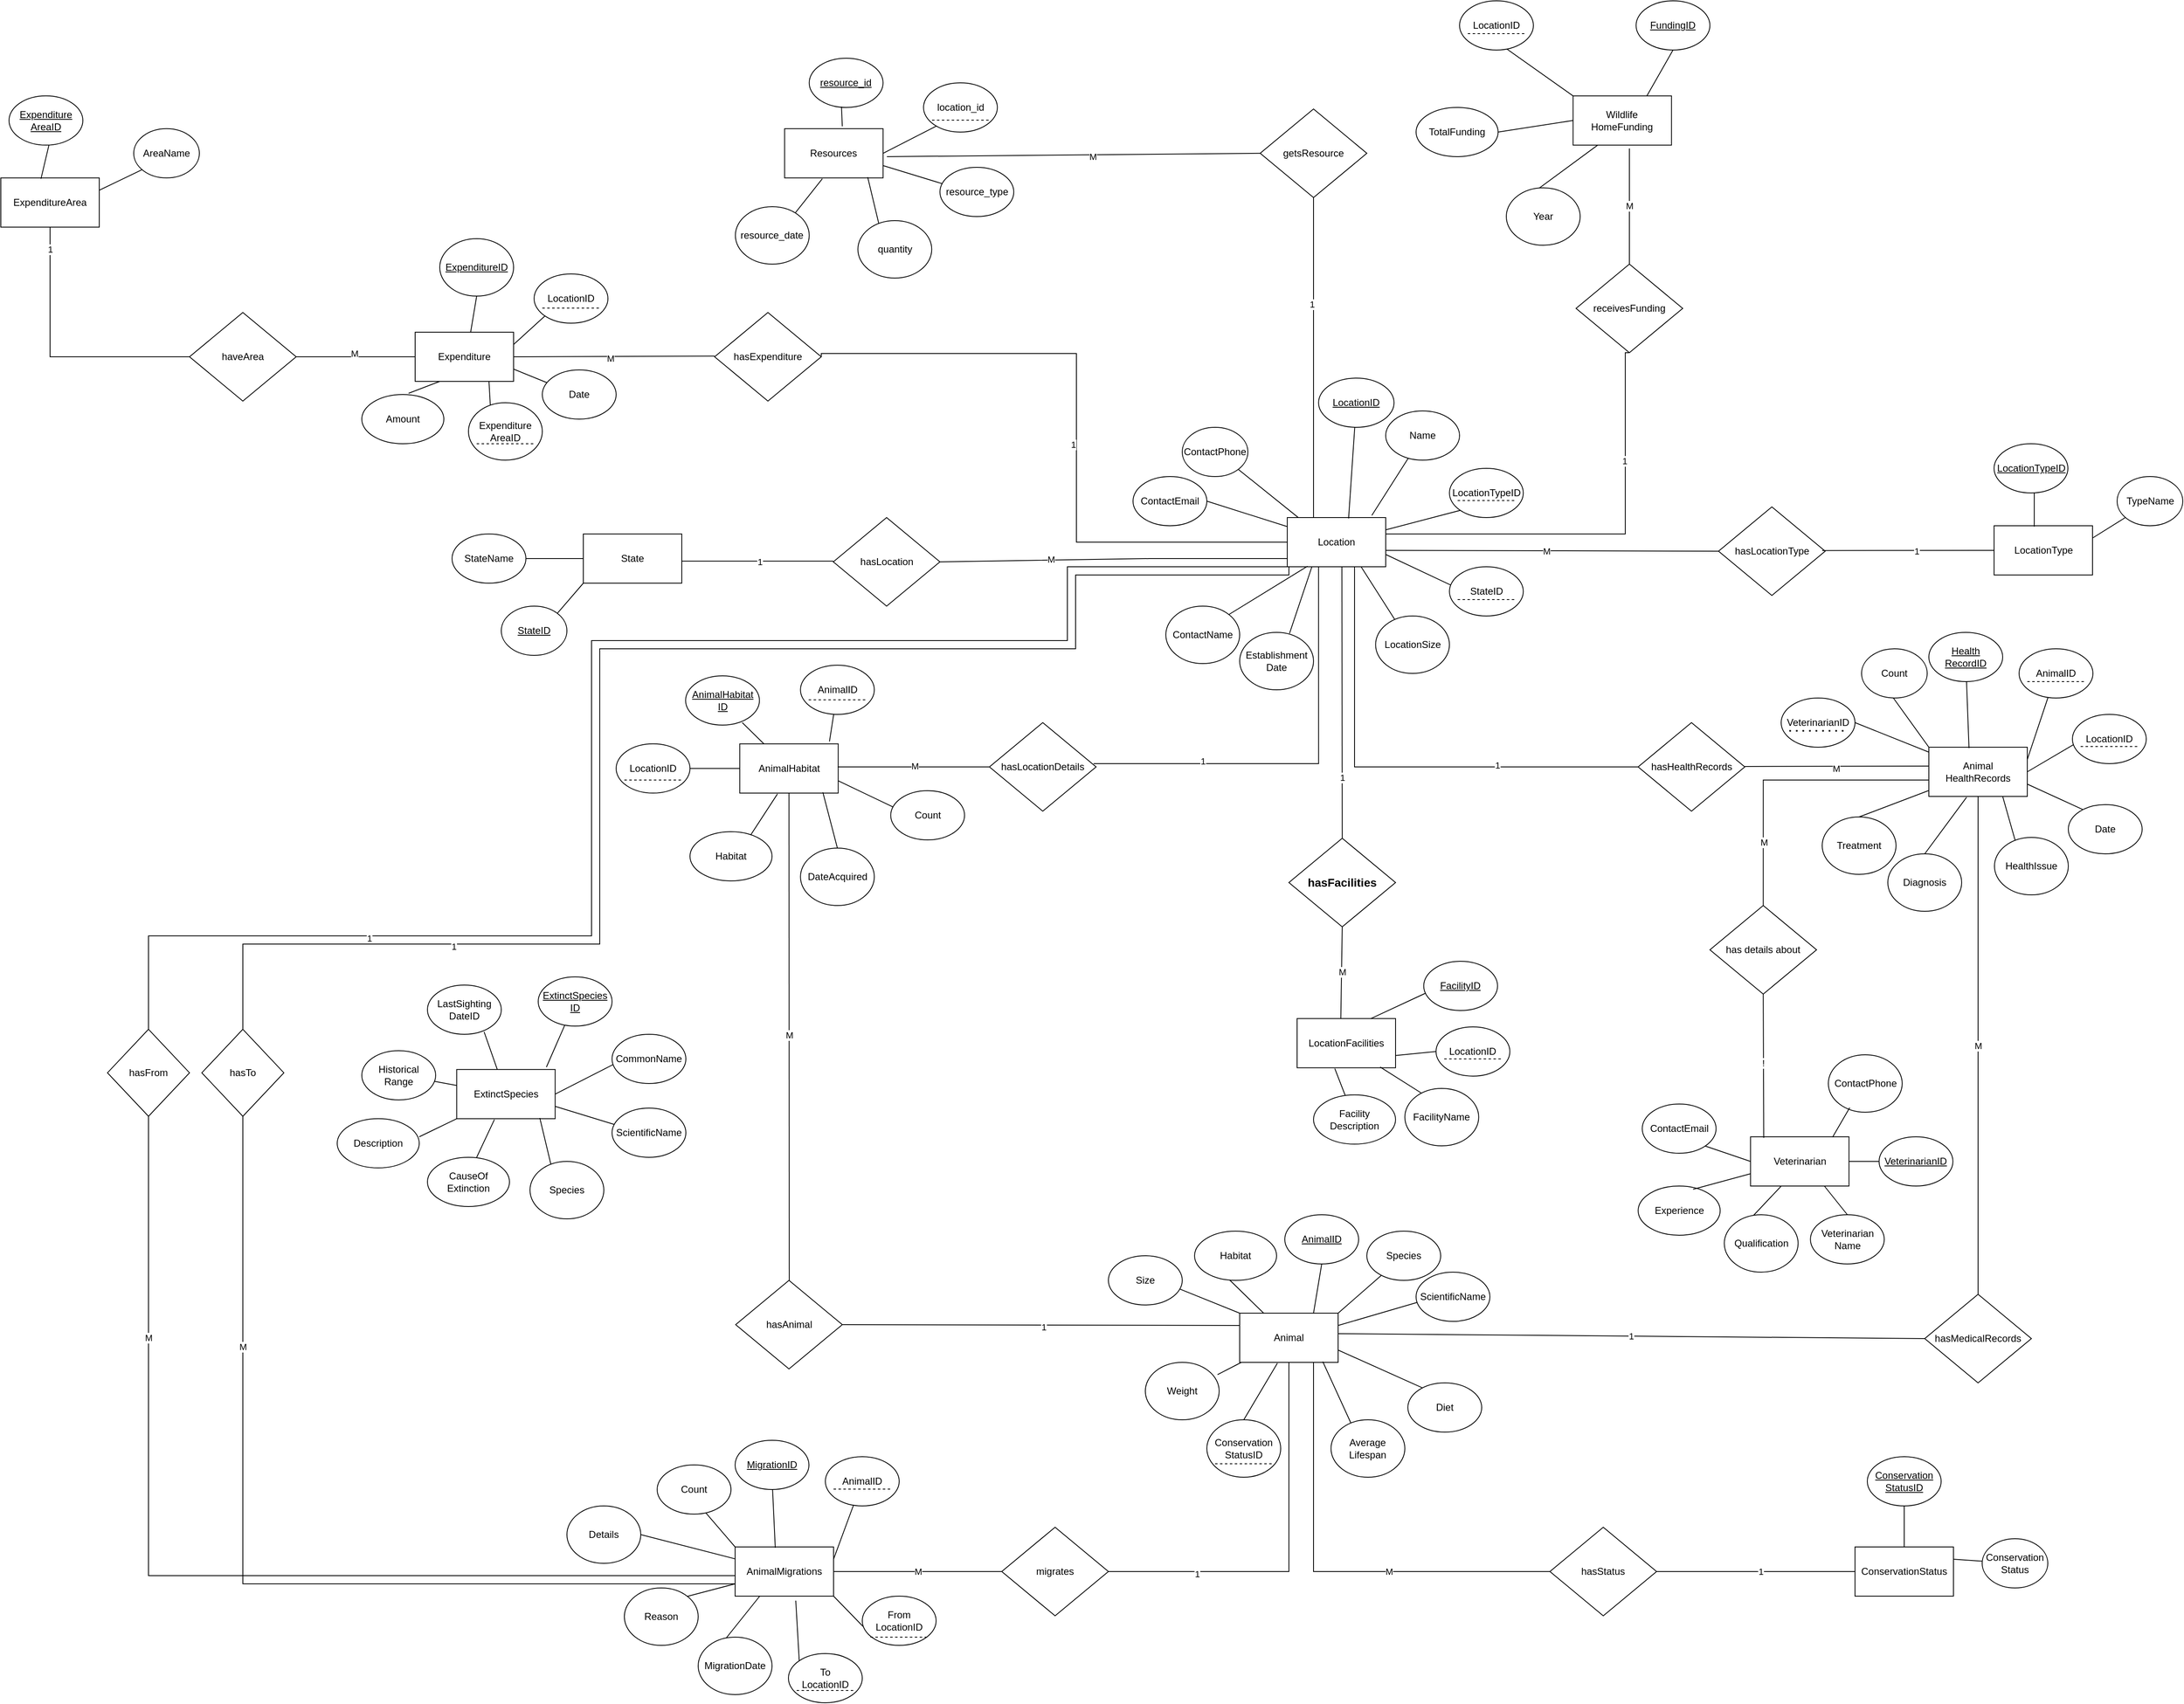 <mxfile version="22.1.7" type="device">
  <diagram id="R2lEEEUBdFMjLlhIrx00" name="Page-1">
    <mxGraphModel dx="4536" dy="2916" grid="1" gridSize="10" guides="1" tooltips="1" connect="1" arrows="1" fold="1" page="0" pageScale="1" pageWidth="850" pageHeight="1100" math="0" shadow="0" extFonts="Permanent Marker^https://fonts.googleapis.com/css?family=Permanent+Marker">
      <root>
        <mxCell id="0" />
        <mxCell id="1" parent="0" />
        <mxCell id="473TaDn3XzCNETPL2ArG-1" value="State" style="rounded=0;whiteSpace=wrap;html=1;" parent="1" vertex="1">
          <mxGeometry x="-720" y="-530" width="120" height="60" as="geometry" />
        </mxCell>
        <mxCell id="473TaDn3XzCNETPL2ArG-2" value="" style="endArrow=none;html=1;rounded=0;exitX=0;exitY=1;exitDx=0;exitDy=0;entryX=1;entryY=0;entryDx=0;entryDy=0;" parent="1" source="473TaDn3XzCNETPL2ArG-1" target="473TaDn3XzCNETPL2ArG-3" edge="1">
          <mxGeometry width="50" height="50" relative="1" as="geometry">
            <mxPoint x="-500" y="-530" as="sourcePoint" />
            <mxPoint x="-560" y="-540" as="targetPoint" />
            <Array as="points" />
          </mxGeometry>
        </mxCell>
        <mxCell id="473TaDn3XzCNETPL2ArG-3" value="&lt;u&gt;StateID&lt;/u&gt;" style="ellipse;whiteSpace=wrap;html=1;" parent="1" vertex="1">
          <mxGeometry x="-820" y="-442" width="80" height="60" as="geometry" />
        </mxCell>
        <mxCell id="473TaDn3XzCNETPL2ArG-4" value="" style="endArrow=none;html=1;rounded=0;exitX=0;exitY=0.5;exitDx=0;exitDy=0;entryX=1;entryY=0.5;entryDx=0;entryDy=0;" parent="1" source="473TaDn3XzCNETPL2ArG-1" target="473TaDn3XzCNETPL2ArG-5" edge="1">
          <mxGeometry width="50" height="50" relative="1" as="geometry">
            <mxPoint x="-440" y="-340" as="sourcePoint" />
            <mxPoint x="-671" y="-580" as="targetPoint" />
            <Array as="points" />
          </mxGeometry>
        </mxCell>
        <mxCell id="473TaDn3XzCNETPL2ArG-5" value="StateName" style="ellipse;whiteSpace=wrap;html=1;" parent="1" vertex="1">
          <mxGeometry x="-880" y="-530" width="90" height="60" as="geometry" />
        </mxCell>
        <mxCell id="2HEuMlSUGqO9Uci1BNy_-1" style="edgeStyle=orthogonalEdgeStyle;rounded=0;orthogonalLoop=1;jettySize=auto;html=1;entryX=0;entryY=0.5;entryDx=0;entryDy=0;exitX=0.5;exitY=1;exitDx=0;exitDy=0;endArrow=none;endFill=0;" parent="1" source="2HEuMlSUGqO9Uci1BNy_-3" target="dOKvvRetDitsmnMjPRdH-35" edge="1">
          <mxGeometry relative="1" as="geometry">
            <mxPoint x="-1150" y="880" as="targetPoint" />
            <mxPoint x="-1220" y="-110" as="sourcePoint" />
            <Array as="points">
              <mxPoint x="-1250" y="154" />
              <mxPoint x="-1250" y="740" />
              <mxPoint x="-535" y="740" />
            </Array>
          </mxGeometry>
        </mxCell>
        <mxCell id="dph8iHrBrkBYRlTdIY49-38" value="M" style="edgeLabel;html=1;align=center;verticalAlign=middle;resizable=0;points=[];" parent="2HEuMlSUGqO9Uci1BNy_-1" vertex="1" connectable="0">
          <mxGeometry x="-0.52" relative="1" as="geometry">
            <mxPoint y="2" as="offset" />
          </mxGeometry>
        </mxCell>
        <mxCell id="473TaDn3XzCNETPL2ArG-11" value="Location" style="rounded=0;whiteSpace=wrap;html=1;" parent="1" vertex="1">
          <mxGeometry x="138" y="-550" width="120" height="60" as="geometry" />
        </mxCell>
        <mxCell id="473TaDn3XzCNETPL2ArG-12" value="" style="endArrow=none;html=1;rounded=0;exitX=1;exitY=0.25;exitDx=0;exitDy=0;" parent="1" source="473TaDn3XzCNETPL2ArG-13" edge="1">
          <mxGeometry width="50" height="50" relative="1" as="geometry">
            <mxPoint x="398" y="-650" as="sourcePoint" />
            <mxPoint x="338" y="-660" as="targetPoint" />
            <Array as="points" />
          </mxGeometry>
        </mxCell>
        <mxCell id="473TaDn3XzCNETPL2ArG-14" value="" style="endArrow=none;html=1;rounded=0;exitX=0.623;exitY=0.018;exitDx=0;exitDy=0;exitPerimeter=0;" parent="1" source="473TaDn3XzCNETPL2ArG-11" target="473TaDn3XzCNETPL2ArG-15" edge="1">
          <mxGeometry width="50" height="50" relative="1" as="geometry">
            <mxPoint x="236" y="-550" as="sourcePoint" />
            <mxPoint x="227" y="-700" as="targetPoint" />
            <Array as="points" />
          </mxGeometry>
        </mxCell>
        <mxCell id="473TaDn3XzCNETPL2ArG-15" value="&lt;u&gt;LocationID&lt;/u&gt;" style="ellipse;whiteSpace=wrap;html=1;" parent="1" vertex="1">
          <mxGeometry x="176.16" y="-720" width="92" height="60" as="geometry" />
        </mxCell>
        <mxCell id="473TaDn3XzCNETPL2ArG-16" value="" style="endArrow=none;html=1;rounded=0;exitX=0.859;exitY=-0.044;exitDx=0;exitDy=0;exitPerimeter=0;" parent="1" source="473TaDn3XzCNETPL2ArG-11" target="473TaDn3XzCNETPL2ArG-13" edge="1">
          <mxGeometry width="50" height="50" relative="1" as="geometry">
            <mxPoint x="258" y="-535" as="sourcePoint" />
            <mxPoint x="338" y="-660" as="targetPoint" />
            <Array as="points" />
          </mxGeometry>
        </mxCell>
        <mxCell id="473TaDn3XzCNETPL2ArG-13" value="Name" style="ellipse;whiteSpace=wrap;html=1;" parent="1" vertex="1">
          <mxGeometry x="258" y="-680" width="90" height="60" as="geometry" />
        </mxCell>
        <mxCell id="473TaDn3XzCNETPL2ArG-17" value="ContactName" style="ellipse;whiteSpace=wrap;html=1;" parent="1" vertex="1">
          <mxGeometry x="-10" y="-442" width="90" height="70" as="geometry" />
        </mxCell>
        <mxCell id="473TaDn3XzCNETPL2ArG-18" value="" style="endArrow=none;html=1;rounded=0;entryX=0.11;entryY=-0.003;entryDx=0;entryDy=0;entryPerimeter=0;exitX=1;exitY=1;exitDx=0;exitDy=0;" parent="1" source="473TaDn3XzCNETPL2ArG-19" target="473TaDn3XzCNETPL2ArG-11" edge="1">
          <mxGeometry width="50" height="50" relative="1" as="geometry">
            <mxPoint x="103.145" y="-622.234" as="sourcePoint" />
            <mxPoint x="160" y="-560" as="targetPoint" />
            <Array as="points" />
          </mxGeometry>
        </mxCell>
        <mxCell id="473TaDn3XzCNETPL2ArG-19" value="ContactPhone" style="ellipse;whiteSpace=wrap;html=1;" parent="1" vertex="1">
          <mxGeometry x="10" y="-660" width="80" height="60" as="geometry" />
        </mxCell>
        <mxCell id="473TaDn3XzCNETPL2ArG-21" value="" style="endArrow=none;html=1;rounded=0;entryX=1;entryY=0;entryDx=0;entryDy=0;exitX=0.206;exitY=0.989;exitDx=0;exitDy=0;exitPerimeter=0;" parent="1" source="473TaDn3XzCNETPL2ArG-11" target="473TaDn3XzCNETPL2ArG-17" edge="1">
          <mxGeometry width="50" height="50" relative="1" as="geometry">
            <mxPoint x="398" y="-590" as="sourcePoint" />
            <mxPoint x="448" y="-640" as="targetPoint" />
          </mxGeometry>
        </mxCell>
        <mxCell id="473TaDn3XzCNETPL2ArG-23" value="" style="endArrow=none;html=1;rounded=0;exitX=0.3;exitY=0.143;exitDx=0;exitDy=0;exitPerimeter=0;" parent="1" source="473TaDn3XzCNETPL2ArG-24" edge="1">
          <mxGeometry width="50" height="50" relative="1" as="geometry">
            <mxPoint x="228" y="-439" as="sourcePoint" />
            <mxPoint x="228" y="-490" as="targetPoint" />
            <Array as="points" />
          </mxGeometry>
        </mxCell>
        <mxCell id="473TaDn3XzCNETPL2ArG-24" value="LocationSize" style="ellipse;whiteSpace=wrap;html=1;" parent="1" vertex="1">
          <mxGeometry x="245.67" y="-430" width="90" height="70" as="geometry" />
        </mxCell>
        <mxCell id="473TaDn3XzCNETPL2ArG-28" value="" style="endArrow=none;html=1;rounded=0;entryX=1;entryY=0.75;entryDx=0;entryDy=0;exitX=0.015;exitY=0.37;exitDx=0;exitDy=0;exitPerimeter=0;" parent="1" source="473TaDn3XzCNETPL2ArG-30" target="473TaDn3XzCNETPL2ArG-11" edge="1">
          <mxGeometry width="50" height="50" relative="1" as="geometry">
            <mxPoint x="330" y="-505" as="sourcePoint" />
            <mxPoint x="508" y="-525" as="targetPoint" />
            <Array as="points" />
          </mxGeometry>
        </mxCell>
        <mxCell id="473TaDn3XzCNETPL2ArG-29" value="LocationTypeID" style="ellipse;whiteSpace=wrap;html=1;" parent="1" vertex="1">
          <mxGeometry x="335.67" y="-610" width="90" height="60" as="geometry" />
        </mxCell>
        <mxCell id="473TaDn3XzCNETPL2ArG-30" value="StateID" style="ellipse;whiteSpace=wrap;html=1;" parent="1" vertex="1">
          <mxGeometry x="335.67" y="-490" width="90" height="60" as="geometry" />
        </mxCell>
        <mxCell id="473TaDn3XzCNETPL2ArG-31" value="" style="endArrow=none;html=1;rounded=0;entryX=0;entryY=1;entryDx=0;entryDy=0;exitX=1;exitY=0.25;exitDx=0;exitDy=0;" parent="1" source="473TaDn3XzCNETPL2ArG-11" target="473TaDn3XzCNETPL2ArG-29" edge="1">
          <mxGeometry width="50" height="50" relative="1" as="geometry">
            <mxPoint x="278" y="-450" as="sourcePoint" />
            <mxPoint x="328" y="-500" as="targetPoint" />
          </mxGeometry>
        </mxCell>
        <mxCell id="473TaDn3XzCNETPL2ArG-32" value="" style="endArrow=none;html=1;rounded=0;exitX=1;exitY=0.5;exitDx=0;exitDy=0;" parent="1" source="473TaDn3XzCNETPL2ArG-33" target="473TaDn3XzCNETPL2ArG-11" edge="1">
          <mxGeometry width="50" height="50" relative="1" as="geometry">
            <mxPoint x="68" y="-460" as="sourcePoint" />
            <mxPoint x="328" y="-500" as="targetPoint" />
          </mxGeometry>
        </mxCell>
        <mxCell id="473TaDn3XzCNETPL2ArG-33" value="ContactEmail" style="ellipse;whiteSpace=wrap;html=1;" parent="1" vertex="1">
          <mxGeometry x="-50" y="-600" width="90" height="60" as="geometry" />
        </mxCell>
        <mxCell id="473TaDn3XzCNETPL2ArG-36" value="Establishment&lt;br&gt;Date" style="ellipse;whiteSpace=wrap;html=1;" parent="1" vertex="1">
          <mxGeometry x="80" y="-410" width="90" height="70" as="geometry" />
        </mxCell>
        <mxCell id="473TaDn3XzCNETPL2ArG-37" value="" style="endArrow=none;html=1;rounded=0;exitX=0.675;exitY=0.018;exitDx=0;exitDy=0;entryX=0.25;entryY=1;entryDx=0;entryDy=0;exitPerimeter=0;" parent="1" source="473TaDn3XzCNETPL2ArG-36" target="473TaDn3XzCNETPL2ArG-11" edge="1">
          <mxGeometry width="50" height="50" relative="1" as="geometry">
            <mxPoint x="163" y="-430" as="sourcePoint" />
            <mxPoint x="328" y="-460" as="targetPoint" />
          </mxGeometry>
        </mxCell>
        <mxCell id="473TaDn3XzCNETPL2ArG-43" value="Animal" style="rounded=0;whiteSpace=wrap;html=1;" parent="1" vertex="1">
          <mxGeometry x="80.0" y="420.0" width="120" height="60" as="geometry" />
        </mxCell>
        <mxCell id="473TaDn3XzCNETPL2ArG-44" value="" style="endArrow=none;html=1;rounded=0;exitX=1;exitY=0.25;exitDx=0;exitDy=0;" parent="1" source="473TaDn3XzCNETPL2ArG-48" edge="1">
          <mxGeometry width="50" height="50" relative="1" as="geometry">
            <mxPoint x="365" y="345" as="sourcePoint" />
            <mxPoint x="305" y="335" as="targetPoint" />
            <Array as="points" />
          </mxGeometry>
        </mxCell>
        <mxCell id="473TaDn3XzCNETPL2ArG-45" value="" style="endArrow=none;html=1;rounded=0;exitX=0.75;exitY=0;exitDx=0;exitDy=0;entryX=0.5;entryY=1;entryDx=0;entryDy=0;" parent="1" source="473TaDn3XzCNETPL2ArG-43" target="473TaDn3XzCNETPL2ArG-46" edge="1">
          <mxGeometry width="50" height="50" relative="1" as="geometry">
            <mxPoint x="425" y="535" as="sourcePoint" />
            <mxPoint x="194" y="295" as="targetPoint" />
            <Array as="points" />
          </mxGeometry>
        </mxCell>
        <mxCell id="473TaDn3XzCNETPL2ArG-46" value="&lt;u&gt;AnimalID&lt;/u&gt;" style="ellipse;whiteSpace=wrap;html=1;" parent="1" vertex="1">
          <mxGeometry x="135" y="300" width="90" height="60" as="geometry" />
        </mxCell>
        <mxCell id="473TaDn3XzCNETPL2ArG-47" value="" style="endArrow=none;html=1;rounded=0;exitX=1;exitY=0;exitDx=0;exitDy=0;" parent="1" source="473TaDn3XzCNETPL2ArG-43" target="473TaDn3XzCNETPL2ArG-48" edge="1">
          <mxGeometry width="50" height="50" relative="1" as="geometry">
            <mxPoint x="225" y="460" as="sourcePoint" />
            <mxPoint x="305" y="335" as="targetPoint" />
            <Array as="points" />
          </mxGeometry>
        </mxCell>
        <mxCell id="473TaDn3XzCNETPL2ArG-48" value="Species" style="ellipse;whiteSpace=wrap;html=1;" parent="1" vertex="1">
          <mxGeometry x="235" y="320" width="90" height="60" as="geometry" />
        </mxCell>
        <mxCell id="473TaDn3XzCNETPL2ArG-49" value="Weight" style="ellipse;whiteSpace=wrap;html=1;" parent="1" vertex="1">
          <mxGeometry x="-35" y="480" width="90" height="70" as="geometry" />
        </mxCell>
        <mxCell id="473TaDn3XzCNETPL2ArG-50" value="" style="endArrow=none;html=1;rounded=0;" parent="1" target="473TaDn3XzCNETPL2ArG-43" edge="1">
          <mxGeometry width="50" height="50" relative="1" as="geometry">
            <mxPoint x="55.005" y="367.082" as="sourcePoint" />
            <mxPoint x="54.67" y="381.91" as="targetPoint" />
            <Array as="points" />
          </mxGeometry>
        </mxCell>
        <mxCell id="473TaDn3XzCNETPL2ArG-51" value="Habitat" style="ellipse;whiteSpace=wrap;html=1;" parent="1" vertex="1">
          <mxGeometry x="25" y="320" width="100" height="60" as="geometry" />
        </mxCell>
        <mxCell id="473TaDn3XzCNETPL2ArG-52" value="" style="endArrow=none;html=1;rounded=0;entryX=0.978;entryY=0.214;entryDx=0;entryDy=0;entryPerimeter=0;" parent="1" source="473TaDn3XzCNETPL2ArG-43" target="473TaDn3XzCNETPL2ArG-49" edge="1">
          <mxGeometry width="50" height="50" relative="1" as="geometry">
            <mxPoint x="365" y="405" as="sourcePoint" />
            <mxPoint x="415" y="355" as="targetPoint" />
          </mxGeometry>
        </mxCell>
        <mxCell id="473TaDn3XzCNETPL2ArG-54" value="" style="endArrow=none;html=1;rounded=0;exitX=0.3;exitY=0.143;exitDx=0;exitDy=0;exitPerimeter=0;entryX=0.844;entryY=0.985;entryDx=0;entryDy=0;entryPerimeter=0;" parent="1" source="473TaDn3XzCNETPL2ArG-55" target="473TaDn3XzCNETPL2ArG-43" edge="1">
          <mxGeometry width="50" height="50" relative="1" as="geometry">
            <mxPoint x="195" y="556" as="sourcePoint" />
            <mxPoint x="195" y="505" as="targetPoint" />
            <Array as="points" />
          </mxGeometry>
        </mxCell>
        <mxCell id="473TaDn3XzCNETPL2ArG-55" value="Average&lt;br&gt;Lifespan" style="ellipse;whiteSpace=wrap;html=1;" parent="1" vertex="1">
          <mxGeometry x="191.33" y="550" width="90" height="70" as="geometry" />
        </mxCell>
        <mxCell id="473TaDn3XzCNETPL2ArG-57" value="" style="endArrow=none;html=1;rounded=0;exitX=0.222;exitY=0.117;exitDx=0;exitDy=0;entryX=1;entryY=0.75;entryDx=0;entryDy=0;exitPerimeter=0;" parent="1" source="473TaDn3XzCNETPL2ArG-59" target="473TaDn3XzCNETPL2ArG-43" edge="1">
          <mxGeometry width="50" height="50" relative="1" as="geometry">
            <mxPoint x="535" y="480" as="sourcePoint" />
            <mxPoint x="475" y="470" as="targetPoint" />
            <Array as="points" />
          </mxGeometry>
        </mxCell>
        <mxCell id="473TaDn3XzCNETPL2ArG-58" value="ScientificName" style="ellipse;whiteSpace=wrap;html=1;" parent="1" vertex="1">
          <mxGeometry x="295" y="370" width="90" height="60" as="geometry" />
        </mxCell>
        <mxCell id="473TaDn3XzCNETPL2ArG-59" value="Diet" style="ellipse;whiteSpace=wrap;html=1;" parent="1" vertex="1">
          <mxGeometry x="285" y="505" width="90" height="60" as="geometry" />
        </mxCell>
        <mxCell id="473TaDn3XzCNETPL2ArG-60" value="" style="endArrow=none;html=1;rounded=0;entryX=0.011;entryY=0.617;entryDx=0;entryDy=0;entryPerimeter=0;exitX=1;exitY=0.25;exitDx=0;exitDy=0;" parent="1" source="473TaDn3XzCNETPL2ArG-43" target="473TaDn3XzCNETPL2ArG-58" edge="1">
          <mxGeometry width="50" height="50" relative="1" as="geometry">
            <mxPoint x="245" y="545" as="sourcePoint" />
            <mxPoint x="295" y="495" as="targetPoint" />
          </mxGeometry>
        </mxCell>
        <mxCell id="473TaDn3XzCNETPL2ArG-61" value="" style="endArrow=none;html=1;rounded=0;entryX=0;entryY=0;entryDx=0;entryDy=0;exitX=0.956;exitY=0.67;exitDx=0;exitDy=0;exitPerimeter=0;" parent="1" source="473TaDn3XzCNETPL2ArG-62" target="473TaDn3XzCNETPL2ArG-43" edge="1">
          <mxGeometry width="50" height="50" relative="1" as="geometry">
            <mxPoint x="35" y="535" as="sourcePoint" />
            <mxPoint x="295" y="495" as="targetPoint" />
          </mxGeometry>
        </mxCell>
        <mxCell id="473TaDn3XzCNETPL2ArG-62" value="Size" style="ellipse;whiteSpace=wrap;html=1;" parent="1" vertex="1">
          <mxGeometry x="-80" y="350" width="90" height="60" as="geometry" />
        </mxCell>
        <mxCell id="473TaDn3XzCNETPL2ArG-65" value="Conservation&lt;br&gt;StatusID" style="ellipse;whiteSpace=wrap;html=1;" parent="1" vertex="1">
          <mxGeometry x="40" y="550" width="90" height="70" as="geometry" />
        </mxCell>
        <mxCell id="473TaDn3XzCNETPL2ArG-66" value="" style="endArrow=none;html=1;rounded=0;exitX=0.5;exitY=0;exitDx=0;exitDy=0;entryX=0.383;entryY=1.017;entryDx=0;entryDy=0;entryPerimeter=0;" parent="1" source="473TaDn3XzCNETPL2ArG-65" target="473TaDn3XzCNETPL2ArG-43" edge="1">
          <mxGeometry width="50" height="50" relative="1" as="geometry">
            <mxPoint x="245" y="585" as="sourcePoint" />
            <mxPoint x="295" y="535" as="targetPoint" />
          </mxGeometry>
        </mxCell>
        <mxCell id="473TaDn3XzCNETPL2ArG-67" value="AnimalHabitat" style="rounded=0;whiteSpace=wrap;html=1;" parent="1" vertex="1">
          <mxGeometry x="-529.33" y="-274.09" width="120" height="60" as="geometry" />
        </mxCell>
        <mxCell id="473TaDn3XzCNETPL2ArG-70" value="&lt;u&gt;AnimalHabitat&lt;br&gt;ID&lt;/u&gt;" style="ellipse;whiteSpace=wrap;html=1;" parent="1" vertex="1">
          <mxGeometry x="-595.33" y="-357" width="90" height="60" as="geometry" />
        </mxCell>
        <mxCell id="473TaDn3XzCNETPL2ArG-71" value="" style="endArrow=none;html=1;rounded=0;" parent="1" target="473TaDn3XzCNETPL2ArG-72" edge="1">
          <mxGeometry width="50" height="50" relative="1" as="geometry">
            <mxPoint x="-420.0" y="-277" as="sourcePoint" />
            <mxPoint x="-310" y="-372" as="targetPoint" />
            <Array as="points" />
          </mxGeometry>
        </mxCell>
        <mxCell id="473TaDn3XzCNETPL2ArG-72" value="AnimalID" style="ellipse;whiteSpace=wrap;html=1;" parent="1" vertex="1">
          <mxGeometry x="-455.33" y="-370" width="90" height="60" as="geometry" />
        </mxCell>
        <mxCell id="473TaDn3XzCNETPL2ArG-74" value="" style="endArrow=none;html=1;rounded=0;exitX=0.767;exitY=0.95;exitDx=0;exitDy=0;exitPerimeter=0;" parent="1" source="473TaDn3XzCNETPL2ArG-70" target="473TaDn3XzCNETPL2ArG-67" edge="1">
          <mxGeometry width="50" height="50" relative="1" as="geometry">
            <mxPoint x="-559.995" y="-339.918" as="sourcePoint" />
            <mxPoint x="-560.33" y="-325.09" as="targetPoint" />
            <Array as="points" />
          </mxGeometry>
        </mxCell>
        <mxCell id="473TaDn3XzCNETPL2ArG-75" value="Habitat" style="ellipse;whiteSpace=wrap;html=1;" parent="1" vertex="1">
          <mxGeometry x="-590.0" y="-167" width="100" height="60" as="geometry" />
        </mxCell>
        <mxCell id="473TaDn3XzCNETPL2ArG-77" value="" style="endArrow=none;html=1;rounded=0;entryX=0.844;entryY=0.985;entryDx=0;entryDy=0;entryPerimeter=0;exitX=0.5;exitY=0;exitDx=0;exitDy=0;" parent="1" source="473TaDn3XzCNETPL2ArG-78" target="473TaDn3XzCNETPL2ArG-67" edge="1">
          <mxGeometry width="50" height="50" relative="1" as="geometry">
            <mxPoint x="-415.33" y="-152" as="sourcePoint" />
            <mxPoint x="-420.0" y="-202" as="targetPoint" />
            <Array as="points" />
          </mxGeometry>
        </mxCell>
        <mxCell id="473TaDn3XzCNETPL2ArG-78" value="DateAcquired" style="ellipse;whiteSpace=wrap;html=1;" parent="1" vertex="1">
          <mxGeometry x="-455.33" y="-147" width="90" height="70" as="geometry" />
        </mxCell>
        <mxCell id="473TaDn3XzCNETPL2ArG-79" value="" style="endArrow=none;html=1;rounded=0;exitX=0.033;exitY=0.333;exitDx=0;exitDy=0;entryX=1;entryY=0.75;entryDx=0;entryDy=0;exitPerimeter=0;" parent="1" source="473TaDn3XzCNETPL2ArG-81" target="473TaDn3XzCNETPL2ArG-67" edge="1">
          <mxGeometry width="50" height="50" relative="1" as="geometry">
            <mxPoint x="-80.0" y="-227" as="sourcePoint" />
            <mxPoint x="-140.0" y="-237" as="targetPoint" />
            <Array as="points" />
          </mxGeometry>
        </mxCell>
        <mxCell id="473TaDn3XzCNETPL2ArG-80" value="LocationID" style="ellipse;whiteSpace=wrap;html=1;" parent="1" vertex="1">
          <mxGeometry x="-680.0" y="-274.09" width="90" height="60" as="geometry" />
        </mxCell>
        <mxCell id="473TaDn3XzCNETPL2ArG-81" value="Count" style="ellipse;whiteSpace=wrap;html=1;" parent="1" vertex="1">
          <mxGeometry x="-345.33" y="-217" width="90" height="60" as="geometry" />
        </mxCell>
        <mxCell id="473TaDn3XzCNETPL2ArG-82" value="" style="endArrow=none;html=1;rounded=0;exitX=0;exitY=0.5;exitDx=0;exitDy=0;entryX=1;entryY=0.5;entryDx=0;entryDy=0;" parent="1" source="473TaDn3XzCNETPL2ArG-67" target="473TaDn3XzCNETPL2ArG-80" edge="1">
          <mxGeometry width="50" height="50" relative="1" as="geometry">
            <mxPoint x="-370.0" y="-162" as="sourcePoint" />
            <mxPoint x="-624.66" y="-247" as="targetPoint" />
          </mxGeometry>
        </mxCell>
        <mxCell id="473TaDn3XzCNETPL2ArG-85" value="" style="endArrow=none;html=1;rounded=0;entryX=0.383;entryY=1.017;entryDx=0;entryDy=0;entryPerimeter=0;exitX=0.74;exitY=0.067;exitDx=0;exitDy=0;exitPerimeter=0;" parent="1" source="473TaDn3XzCNETPL2ArG-75" target="473TaDn3XzCNETPL2ArG-67" edge="1">
          <mxGeometry width="50" height="50" relative="1" as="geometry">
            <mxPoint x="-510.0" y="-167" as="sourcePoint" />
            <mxPoint x="-320.0" y="-172" as="targetPoint" />
          </mxGeometry>
        </mxCell>
        <mxCell id="473TaDn3XzCNETPL2ArG-99" value="ConservationStatus" style="rounded=0;whiteSpace=wrap;html=1;" parent="1" vertex="1">
          <mxGeometry x="830" y="705" width="120" height="60" as="geometry" />
        </mxCell>
        <mxCell id="473TaDn3XzCNETPL2ArG-100" value="" style="endArrow=none;html=1;rounded=0;exitX=1;exitY=0.25;exitDx=0;exitDy=0;" parent="1" source="473TaDn3XzCNETPL2ArG-99" target="473TaDn3XzCNETPL2ArG-101" edge="1">
          <mxGeometry width="50" height="50" relative="1" as="geometry">
            <mxPoint x="1045" y="695" as="sourcePoint" />
            <mxPoint x="995" y="715" as="targetPoint" />
            <Array as="points" />
          </mxGeometry>
        </mxCell>
        <mxCell id="473TaDn3XzCNETPL2ArG-101" value="Conservation&lt;br&gt;Status" style="ellipse;whiteSpace=wrap;html=1;" parent="1" vertex="1">
          <mxGeometry x="985" y="695" width="80" height="60" as="geometry" />
        </mxCell>
        <mxCell id="473TaDn3XzCNETPL2ArG-102" value="" style="endArrow=none;html=1;rounded=0;exitX=0.5;exitY=0;exitDx=0;exitDy=0;entryX=0.5;entryY=1;entryDx=0;entryDy=0;" parent="1" source="473TaDn3XzCNETPL2ArG-99" target="473TaDn3XzCNETPL2ArG-103" edge="1">
          <mxGeometry width="50" height="50" relative="1" as="geometry">
            <mxPoint x="1105" y="885" as="sourcePoint" />
            <mxPoint x="874" y="645" as="targetPoint" />
            <Array as="points" />
          </mxGeometry>
        </mxCell>
        <mxCell id="473TaDn3XzCNETPL2ArG-103" value="&lt;u&gt;Conservation&lt;br&gt;StatusID&lt;/u&gt;" style="ellipse;whiteSpace=wrap;html=1;" parent="1" vertex="1">
          <mxGeometry x="845" y="595" width="90" height="60" as="geometry" />
        </mxCell>
        <mxCell id="473TaDn3XzCNETPL2ArG-110" value="Wildlife&lt;br&gt;HomeFunding" style="rounded=0;whiteSpace=wrap;html=1;" parent="1" vertex="1">
          <mxGeometry x="486.34" y="-1064.09" width="120" height="60" as="geometry" />
        </mxCell>
        <mxCell id="473TaDn3XzCNETPL2ArG-111" value="TotalFunding" style="ellipse;whiteSpace=wrap;html=1;" parent="1" vertex="1">
          <mxGeometry x="295" y="-1050" width="100" height="60" as="geometry" />
        </mxCell>
        <mxCell id="473TaDn3XzCNETPL2ArG-112" value="" style="endArrow=none;html=1;rounded=0;exitX=0.3;exitY=0.143;exitDx=0;exitDy=0;exitPerimeter=0;entryX=0.25;entryY=1;entryDx=0;entryDy=0;" parent="1" source="473TaDn3XzCNETPL2ArG-113" target="473TaDn3XzCNETPL2ArG-110" edge="1">
          <mxGeometry width="50" height="50" relative="1" as="geometry">
            <mxPoint x="595.67" y="-941" as="sourcePoint" />
            <mxPoint x="595.67" y="-992" as="targetPoint" />
            <Array as="points" />
          </mxGeometry>
        </mxCell>
        <mxCell id="473TaDn3XzCNETPL2ArG-113" value="Year" style="ellipse;whiteSpace=wrap;html=1;" parent="1" vertex="1">
          <mxGeometry x="405" y="-952" width="90" height="70" as="geometry" />
        </mxCell>
        <mxCell id="473TaDn3XzCNETPL2ArG-114" value="" style="endArrow=none;html=1;rounded=0;exitX=0.033;exitY=0.333;exitDx=0;exitDy=0;entryX=0;entryY=0;entryDx=0;entryDy=0;exitPerimeter=0;" parent="1" source="473TaDn3XzCNETPL2ArG-115" target="473TaDn3XzCNETPL2ArG-110" edge="1">
          <mxGeometry width="50" height="50" relative="1" as="geometry">
            <mxPoint x="935.67" y="-1017" as="sourcePoint" />
            <mxPoint x="875.67" y="-1027" as="targetPoint" />
            <Array as="points" />
          </mxGeometry>
        </mxCell>
        <mxCell id="473TaDn3XzCNETPL2ArG-115" value="LocationID" style="ellipse;whiteSpace=wrap;html=1;" parent="1" vertex="1">
          <mxGeometry x="348" y="-1180" width="90" height="60" as="geometry" />
        </mxCell>
        <mxCell id="473TaDn3XzCNETPL2ArG-116" value="" style="endArrow=none;html=1;rounded=0;entryX=0.5;entryY=1;entryDx=0;entryDy=0;exitX=0.75;exitY=0;exitDx=0;exitDy=0;" parent="1" source="473TaDn3XzCNETPL2ArG-110" target="473TaDn3XzCNETPL2ArG-118" edge="1">
          <mxGeometry width="50" height="50" relative="1" as="geometry">
            <mxPoint x="645.67" y="-952" as="sourcePoint" />
            <mxPoint x="676.67" y="-1070" as="targetPoint" />
          </mxGeometry>
        </mxCell>
        <mxCell id="473TaDn3XzCNETPL2ArG-117" value="" style="endArrow=none;html=1;rounded=0;entryX=0;entryY=0.5;entryDx=0;entryDy=0;exitX=1;exitY=0.5;exitDx=0;exitDy=0;" parent="1" source="473TaDn3XzCNETPL2ArG-111" target="473TaDn3XzCNETPL2ArG-110" edge="1">
          <mxGeometry width="50" height="50" relative="1" as="geometry">
            <mxPoint x="505.67" y="-950" as="sourcePoint" />
            <mxPoint x="695.67" y="-962" as="targetPoint" />
          </mxGeometry>
        </mxCell>
        <mxCell id="473TaDn3XzCNETPL2ArG-118" value="&lt;u&gt;FundingID&lt;/u&gt;" style="ellipse;whiteSpace=wrap;html=1;" parent="1" vertex="1">
          <mxGeometry x="563.16" y="-1180" width="90" height="60" as="geometry" />
        </mxCell>
        <mxCell id="473TaDn3XzCNETPL2ArG-119" value="ExpenditureArea" style="rounded=0;whiteSpace=wrap;html=1;" parent="1" vertex="1">
          <mxGeometry x="-1430" y="-964.09" width="120" height="60" as="geometry" />
        </mxCell>
        <mxCell id="473TaDn3XzCNETPL2ArG-120" value="" style="endArrow=none;html=1;rounded=0;exitX=1;exitY=0.25;exitDx=0;exitDy=0;" parent="1" source="473TaDn3XzCNETPL2ArG-119" edge="1">
          <mxGeometry width="50" height="50" relative="1" as="geometry">
            <mxPoint x="-1198" y="-964.09" as="sourcePoint" />
            <mxPoint x="-1258" y="-974.09" as="targetPoint" />
            <Array as="points" />
          </mxGeometry>
        </mxCell>
        <mxCell id="473TaDn3XzCNETPL2ArG-121" value="AreaName" style="ellipse;whiteSpace=wrap;html=1;" parent="1" vertex="1">
          <mxGeometry x="-1268" y="-1024.09" width="80" height="60" as="geometry" />
        </mxCell>
        <mxCell id="473TaDn3XzCNETPL2ArG-122" value="" style="endArrow=none;html=1;rounded=0;exitX=0.408;exitY=0.017;exitDx=0;exitDy=0;exitPerimeter=0;" parent="1" source="473TaDn3XzCNETPL2ArG-119" edge="1">
          <mxGeometry width="50" height="50" relative="1" as="geometry">
            <mxPoint x="-1138" y="-774.09" as="sourcePoint" />
            <mxPoint x="-1369" y="-1014.09" as="targetPoint" />
            <Array as="points" />
          </mxGeometry>
        </mxCell>
        <mxCell id="473TaDn3XzCNETPL2ArG-123" value="&lt;u&gt;Expenditure&lt;br&gt;AreaID&lt;/u&gt;" style="ellipse;whiteSpace=wrap;html=1;" parent="1" vertex="1">
          <mxGeometry x="-1420" y="-1064.09" width="90" height="60" as="geometry" />
        </mxCell>
        <mxCell id="473TaDn3XzCNETPL2ArG-125" value="LocationFacilities" style="rounded=0;whiteSpace=wrap;html=1;" parent="1" vertex="1">
          <mxGeometry x="150" y="60.82" width="120" height="60" as="geometry" />
        </mxCell>
        <mxCell id="473TaDn3XzCNETPL2ArG-126" value="Facility&lt;br&gt;Description" style="ellipse;whiteSpace=wrap;html=1;" parent="1" vertex="1">
          <mxGeometry x="170" y="153.91" width="100" height="60" as="geometry" />
        </mxCell>
        <mxCell id="473TaDn3XzCNETPL2ArG-127" value="" style="endArrow=none;html=1;rounded=0;exitX=0.3;exitY=0.143;exitDx=0;exitDy=0;exitPerimeter=0;entryX=0.844;entryY=0.985;entryDx=0;entryDy=0;entryPerimeter=0;" parent="1" source="473TaDn3XzCNETPL2ArG-128" target="473TaDn3XzCNETPL2ArG-125" edge="1">
          <mxGeometry width="50" height="50" relative="1" as="geometry">
            <mxPoint x="259.33" y="183.91" as="sourcePoint" />
            <mxPoint x="259.33" y="132.91" as="targetPoint" />
            <Array as="points" />
          </mxGeometry>
        </mxCell>
        <mxCell id="473TaDn3XzCNETPL2ArG-128" value="FacilityName" style="ellipse;whiteSpace=wrap;html=1;" parent="1" vertex="1">
          <mxGeometry x="281.33" y="146.0" width="90" height="70" as="geometry" />
        </mxCell>
        <mxCell id="473TaDn3XzCNETPL2ArG-129" value="" style="endArrow=none;html=1;rounded=0;exitX=0;exitY=0.5;exitDx=0;exitDy=0;entryX=1;entryY=0.75;entryDx=0;entryDy=0;" parent="1" source="473TaDn3XzCNETPL2ArG-130" target="473TaDn3XzCNETPL2ArG-125" edge="1">
          <mxGeometry width="50" height="50" relative="1" as="geometry">
            <mxPoint x="599.33" y="107.91" as="sourcePoint" />
            <mxPoint x="539.33" y="97.91" as="targetPoint" />
            <Array as="points" />
          </mxGeometry>
        </mxCell>
        <mxCell id="473TaDn3XzCNETPL2ArG-130" value="LocationID" style="ellipse;whiteSpace=wrap;html=1;" parent="1" vertex="1">
          <mxGeometry x="319.33" y="71.0" width="90" height="60" as="geometry" />
        </mxCell>
        <mxCell id="473TaDn3XzCNETPL2ArG-132" value="" style="endArrow=none;html=1;rounded=0;entryX=0.383;entryY=1.017;entryDx=0;entryDy=0;entryPerimeter=0;" parent="1" source="473TaDn3XzCNETPL2ArG-126" target="473TaDn3XzCNETPL2ArG-125" edge="1">
          <mxGeometry width="50" height="50" relative="1" as="geometry">
            <mxPoint x="164.33" y="177.91" as="sourcePoint" />
            <mxPoint x="359.33" y="162.91" as="targetPoint" />
          </mxGeometry>
        </mxCell>
        <mxCell id="473TaDn3XzCNETPL2ArG-133" value="&lt;u&gt;FacilityID&lt;/u&gt;" style="ellipse;whiteSpace=wrap;html=1;" parent="1" vertex="1">
          <mxGeometry x="304.33" y="-9.0" width="90" height="60" as="geometry" />
        </mxCell>
        <mxCell id="dOKvvRetDitsmnMjPRdH-1" value="" style="endArrow=none;html=1;rounded=0;exitX=0.022;exitY=0.65;exitDx=0;exitDy=0;entryX=0.75;entryY=0;entryDx=0;entryDy=0;exitPerimeter=0;" parent="1" source="473TaDn3XzCNETPL2ArG-133" target="473TaDn3XzCNETPL2ArG-125" edge="1">
          <mxGeometry width="50" height="50" relative="1" as="geometry">
            <mxPoint x="329.33" y="111" as="sourcePoint" />
            <mxPoint x="280.33" y="116" as="targetPoint" />
            <Array as="points" />
          </mxGeometry>
        </mxCell>
        <mxCell id="dOKvvRetDitsmnMjPRdH-4" value="Resources" style="rounded=0;whiteSpace=wrap;html=1;" parent="1" vertex="1">
          <mxGeometry x="-474.67" y="-1024.09" width="120" height="60" as="geometry" />
        </mxCell>
        <mxCell id="dOKvvRetDitsmnMjPRdH-5" value="" style="endArrow=none;html=1;rounded=0;exitX=0.3;exitY=0.143;exitDx=0;exitDy=0;exitPerimeter=0;entryX=0.844;entryY=0.985;entryDx=0;entryDy=0;entryPerimeter=0;" parent="1" source="dOKvvRetDitsmnMjPRdH-6" target="dOKvvRetDitsmnMjPRdH-4" edge="1">
          <mxGeometry width="50" height="50" relative="1" as="geometry">
            <mxPoint x="-365.34" y="-901" as="sourcePoint" />
            <mxPoint x="-365.34" y="-952" as="targetPoint" />
            <Array as="points" />
          </mxGeometry>
        </mxCell>
        <mxCell id="dOKvvRetDitsmnMjPRdH-6" value="quantity" style="ellipse;whiteSpace=wrap;html=1;" parent="1" vertex="1">
          <mxGeometry x="-385.34" y="-912" width="90" height="70" as="geometry" />
        </mxCell>
        <mxCell id="dOKvvRetDitsmnMjPRdH-7" value="" style="endArrow=none;html=1;rounded=0;exitX=0.033;exitY=0.333;exitDx=0;exitDy=0;entryX=1;entryY=0.75;entryDx=0;entryDy=0;exitPerimeter=0;" parent="1" source="dOKvvRetDitsmnMjPRdH-8" target="dOKvvRetDitsmnMjPRdH-4" edge="1">
          <mxGeometry width="50" height="50" relative="1" as="geometry">
            <mxPoint x="-25.34" y="-977" as="sourcePoint" />
            <mxPoint x="-85.34" y="-987" as="targetPoint" />
            <Array as="points" />
          </mxGeometry>
        </mxCell>
        <mxCell id="dOKvvRetDitsmnMjPRdH-8" value="resource_type" style="ellipse;whiteSpace=wrap;html=1;" parent="1" vertex="1">
          <mxGeometry x="-285.34" y="-977" width="90" height="60" as="geometry" />
        </mxCell>
        <mxCell id="dOKvvRetDitsmnMjPRdH-9" value="" style="endArrow=none;html=1;rounded=0;entryX=0.011;entryY=0.617;entryDx=0;entryDy=0;entryPerimeter=0;exitX=1;exitY=0.5;exitDx=0;exitDy=0;" parent="1" source="dOKvvRetDitsmnMjPRdH-4" edge="1">
          <mxGeometry width="50" height="50" relative="1" as="geometry">
            <mxPoint x="-315.34" y="-912" as="sourcePoint" />
            <mxPoint x="-284.34" y="-1030" as="targetPoint" />
          </mxGeometry>
        </mxCell>
        <mxCell id="dOKvvRetDitsmnMjPRdH-10" value="" style="endArrow=none;html=1;rounded=0;entryX=0.383;entryY=1.017;entryDx=0;entryDy=0;entryPerimeter=0;exitX=0.67;exitY=0.067;exitDx=0;exitDy=0;exitPerimeter=0;" parent="1" target="dOKvvRetDitsmnMjPRdH-4" edge="1">
          <mxGeometry width="50" height="50" relative="1" as="geometry">
            <mxPoint x="-468.34" y="-913" as="sourcePoint" />
            <mxPoint x="-265.34" y="-922" as="targetPoint" />
          </mxGeometry>
        </mxCell>
        <mxCell id="dOKvvRetDitsmnMjPRdH-11" value="location_id" style="ellipse;whiteSpace=wrap;html=1;" parent="1" vertex="1">
          <mxGeometry x="-305.34" y="-1080" width="90" height="60" as="geometry" />
        </mxCell>
        <mxCell id="dOKvvRetDitsmnMjPRdH-12" value="&lt;u&gt;resource_id&lt;/u&gt;" style="ellipse;whiteSpace=wrap;html=1;" parent="1" vertex="1">
          <mxGeometry x="-444.67" y="-1110" width="90" height="60" as="geometry" />
        </mxCell>
        <mxCell id="dOKvvRetDitsmnMjPRdH-13" value="" style="endArrow=none;html=1;rounded=0;exitX=0.437;exitY=0.983;exitDx=0;exitDy=0;exitPerimeter=0;entryX=0.586;entryY=-0.048;entryDx=0;entryDy=0;entryPerimeter=0;" parent="1" source="dOKvvRetDitsmnMjPRdH-12" target="dOKvvRetDitsmnMjPRdH-4" edge="1">
          <mxGeometry width="50" height="50" relative="1" as="geometry">
            <mxPoint x="-525.34" y="-960" as="sourcePoint" />
            <mxPoint x="-405.34" y="-1030" as="targetPoint" />
          </mxGeometry>
        </mxCell>
        <mxCell id="dOKvvRetDitsmnMjPRdH-14" value="resource_date" style="ellipse;whiteSpace=wrap;html=1;" parent="1" vertex="1">
          <mxGeometry x="-534.67" y="-929" width="90" height="70" as="geometry" />
        </mxCell>
        <mxCell id="dOKvvRetDitsmnMjPRdH-15" value="Animal&lt;br&gt;HealthRecords" style="rounded=0;whiteSpace=wrap;html=1;" parent="1" vertex="1">
          <mxGeometry x="920" y="-270" width="120" height="60" as="geometry" />
        </mxCell>
        <mxCell id="dOKvvRetDitsmnMjPRdH-16" value="" style="endArrow=none;html=1;rounded=0;exitX=1;exitY=0.25;exitDx=0;exitDy=0;" parent="1" source="dOKvvRetDitsmnMjPRdH-20" edge="1">
          <mxGeometry width="50" height="50" relative="1" as="geometry">
            <mxPoint x="1170" y="-360" as="sourcePoint" />
            <mxPoint x="1110" y="-370" as="targetPoint" />
            <Array as="points" />
          </mxGeometry>
        </mxCell>
        <mxCell id="dOKvvRetDitsmnMjPRdH-17" value="" style="endArrow=none;html=1;rounded=0;exitX=0.408;exitY=0.017;exitDx=0;exitDy=0;exitPerimeter=0;" parent="1" source="dOKvvRetDitsmnMjPRdH-15" target="dOKvvRetDitsmnMjPRdH-18" edge="1">
          <mxGeometry width="50" height="50" relative="1" as="geometry">
            <mxPoint x="1230" y="-170" as="sourcePoint" />
            <mxPoint x="999" y="-410" as="targetPoint" />
            <Array as="points" />
          </mxGeometry>
        </mxCell>
        <mxCell id="dOKvvRetDitsmnMjPRdH-18" value="&lt;u&gt;Health&lt;br&gt;RecordID&lt;/u&gt;" style="ellipse;whiteSpace=wrap;html=1;" parent="1" vertex="1">
          <mxGeometry x="920" y="-410" width="90" height="60" as="geometry" />
        </mxCell>
        <mxCell id="dOKvvRetDitsmnMjPRdH-19" value="" style="endArrow=none;html=1;rounded=0;exitX=1;exitY=0.25;exitDx=0;exitDy=0;" parent="1" source="dOKvvRetDitsmnMjPRdH-15" target="dOKvvRetDitsmnMjPRdH-20" edge="1">
          <mxGeometry width="50" height="50" relative="1" as="geometry">
            <mxPoint x="1030" y="-245" as="sourcePoint" />
            <mxPoint x="1110" y="-370" as="targetPoint" />
            <Array as="points" />
          </mxGeometry>
        </mxCell>
        <mxCell id="dOKvvRetDitsmnMjPRdH-20" value="AnimalID" style="ellipse;whiteSpace=wrap;html=1;" parent="1" vertex="1">
          <mxGeometry x="1030" y="-390" width="90" height="60" as="geometry" />
        </mxCell>
        <mxCell id="dOKvvRetDitsmnMjPRdH-21" value="Treatment" style="ellipse;whiteSpace=wrap;html=1;" parent="1" vertex="1">
          <mxGeometry x="790" y="-185" width="90" height="70" as="geometry" />
        </mxCell>
        <mxCell id="dOKvvRetDitsmnMjPRdH-22" value="" style="endArrow=none;html=1;rounded=0;entryX=0;entryY=0;entryDx=0;entryDy=0;" parent="1" target="dOKvvRetDitsmnMjPRdH-15" edge="1">
          <mxGeometry width="50" height="50" relative="1" as="geometry">
            <mxPoint x="875.145" y="-332.234" as="sourcePoint" />
            <mxPoint x="920" y="-250" as="targetPoint" />
            <Array as="points" />
          </mxGeometry>
        </mxCell>
        <mxCell id="dOKvvRetDitsmnMjPRdH-23" value="Count" style="ellipse;whiteSpace=wrap;html=1;" parent="1" vertex="1">
          <mxGeometry x="838" y="-390" width="80" height="60" as="geometry" />
        </mxCell>
        <mxCell id="dOKvvRetDitsmnMjPRdH-24" value="" style="endArrow=none;html=1;rounded=0;entryX=0.5;entryY=0;entryDx=0;entryDy=0;" parent="1" source="dOKvvRetDitsmnMjPRdH-15" target="dOKvvRetDitsmnMjPRdH-21" edge="1">
          <mxGeometry width="50" height="50" relative="1" as="geometry">
            <mxPoint x="1170" y="-300" as="sourcePoint" />
            <mxPoint x="1220" y="-350" as="targetPoint" />
          </mxGeometry>
        </mxCell>
        <mxCell id="dOKvvRetDitsmnMjPRdH-25" value="" style="endArrow=none;html=1;rounded=0;exitX=0.3;exitY=0.143;exitDx=0;exitDy=0;exitPerimeter=0;entryX=0.75;entryY=1;entryDx=0;entryDy=0;" parent="1" source="dOKvvRetDitsmnMjPRdH-26" target="dOKvvRetDitsmnMjPRdH-15" edge="1">
          <mxGeometry width="50" height="50" relative="1" as="geometry">
            <mxPoint x="1000" y="-149" as="sourcePoint" />
            <mxPoint x="1000" y="-200" as="targetPoint" />
            <Array as="points" />
          </mxGeometry>
        </mxCell>
        <mxCell id="dOKvvRetDitsmnMjPRdH-26" value="HealthIssue" style="ellipse;whiteSpace=wrap;html=1;" parent="1" vertex="1">
          <mxGeometry x="1000" y="-160" width="90" height="70" as="geometry" />
        </mxCell>
        <mxCell id="dOKvvRetDitsmnMjPRdH-27" value="" style="endArrow=none;html=1;rounded=0;exitX=0.222;exitY=0.117;exitDx=0;exitDy=0;entryX=1;entryY=0.75;entryDx=0;entryDy=0;exitPerimeter=0;" parent="1" source="dOKvvRetDitsmnMjPRdH-29" target="dOKvvRetDitsmnMjPRdH-15" edge="1">
          <mxGeometry width="50" height="50" relative="1" as="geometry">
            <mxPoint x="1340" y="-225" as="sourcePoint" />
            <mxPoint x="1280" y="-235" as="targetPoint" />
            <Array as="points" />
          </mxGeometry>
        </mxCell>
        <mxCell id="dOKvvRetDitsmnMjPRdH-28" value="LocationID" style="ellipse;whiteSpace=wrap;html=1;" parent="1" vertex="1">
          <mxGeometry x="1095" y="-310" width="90" height="60" as="geometry" />
        </mxCell>
        <mxCell id="dOKvvRetDitsmnMjPRdH-29" value="Date" style="ellipse;whiteSpace=wrap;html=1;" parent="1" vertex="1">
          <mxGeometry x="1090" y="-200" width="90" height="60" as="geometry" />
        </mxCell>
        <mxCell id="dOKvvRetDitsmnMjPRdH-30" value="" style="endArrow=none;html=1;rounded=0;entryX=0.011;entryY=0.617;entryDx=0;entryDy=0;entryPerimeter=0;exitX=1;exitY=0.5;exitDx=0;exitDy=0;" parent="1" source="dOKvvRetDitsmnMjPRdH-15" target="dOKvvRetDitsmnMjPRdH-28" edge="1">
          <mxGeometry width="50" height="50" relative="1" as="geometry">
            <mxPoint x="1050" y="-160" as="sourcePoint" />
            <mxPoint x="1100" y="-210" as="targetPoint" />
          </mxGeometry>
        </mxCell>
        <mxCell id="dOKvvRetDitsmnMjPRdH-31" value="" style="endArrow=none;html=1;rounded=0;exitX=1;exitY=0.5;exitDx=0;exitDy=0;" parent="1" source="dOKvvRetDitsmnMjPRdH-32" target="dOKvvRetDitsmnMjPRdH-15" edge="1">
          <mxGeometry width="50" height="50" relative="1" as="geometry">
            <mxPoint x="840.0" y="-240.0" as="sourcePoint" />
            <mxPoint x="1100" y="-210" as="targetPoint" />
          </mxGeometry>
        </mxCell>
        <mxCell id="dOKvvRetDitsmnMjPRdH-32" value="VeterinarianID" style="ellipse;whiteSpace=wrap;html=1;" parent="1" vertex="1">
          <mxGeometry x="740" y="-330" width="90" height="60" as="geometry" />
        </mxCell>
        <mxCell id="dOKvvRetDitsmnMjPRdH-33" value="Diagnosis" style="ellipse;whiteSpace=wrap;html=1;" parent="1" vertex="1">
          <mxGeometry x="870" y="-140" width="90" height="70" as="geometry" />
        </mxCell>
        <mxCell id="dOKvvRetDitsmnMjPRdH-34" value="" style="endArrow=none;html=1;rounded=0;exitX=0.5;exitY=0;exitDx=0;exitDy=0;entryX=0.383;entryY=1.017;entryDx=0;entryDy=0;entryPerimeter=0;" parent="1" source="dOKvvRetDitsmnMjPRdH-33" target="dOKvvRetDitsmnMjPRdH-15" edge="1">
          <mxGeometry width="50" height="50" relative="1" as="geometry">
            <mxPoint x="1050" y="-120" as="sourcePoint" />
            <mxPoint x="1100" y="-170" as="targetPoint" />
          </mxGeometry>
        </mxCell>
        <mxCell id="dOKvvRetDitsmnMjPRdH-35" value="AnimalMigrations" style="rounded=0;whiteSpace=wrap;html=1;" parent="1" vertex="1">
          <mxGeometry x="-535" y="705" width="120" height="60" as="geometry" />
        </mxCell>
        <mxCell id="dOKvvRetDitsmnMjPRdH-37" value="" style="endArrow=none;html=1;rounded=0;exitX=0.408;exitY=0.017;exitDx=0;exitDy=0;exitPerimeter=0;" parent="1" source="dOKvvRetDitsmnMjPRdH-35" edge="1">
          <mxGeometry width="50" height="50" relative="1" as="geometry">
            <mxPoint x="-225" y="815" as="sourcePoint" />
            <mxPoint x="-489.333" y="634.997" as="targetPoint" />
            <Array as="points" />
          </mxGeometry>
        </mxCell>
        <mxCell id="dOKvvRetDitsmnMjPRdH-38" value="&lt;u&gt;MigrationID&lt;/u&gt;" style="ellipse;whiteSpace=wrap;html=1;" parent="1" vertex="1">
          <mxGeometry x="-535" y="575" width="90" height="60" as="geometry" />
        </mxCell>
        <mxCell id="dOKvvRetDitsmnMjPRdH-39" value="" style="endArrow=none;html=1;rounded=0;exitX=1;exitY=0.25;exitDx=0;exitDy=0;" parent="1" source="dOKvvRetDitsmnMjPRdH-35" target="dOKvvRetDitsmnMjPRdH-40" edge="1">
          <mxGeometry width="50" height="50" relative="1" as="geometry">
            <mxPoint x="-425" y="740" as="sourcePoint" />
            <mxPoint x="-345" y="615" as="targetPoint" />
            <Array as="points" />
          </mxGeometry>
        </mxCell>
        <mxCell id="dOKvvRetDitsmnMjPRdH-40" value="AnimalID" style="ellipse;whiteSpace=wrap;html=1;" parent="1" vertex="1">
          <mxGeometry x="-425" y="595" width="90" height="60" as="geometry" />
        </mxCell>
        <mxCell id="dOKvvRetDitsmnMjPRdH-41" value="Details" style="ellipse;whiteSpace=wrap;html=1;" parent="1" vertex="1">
          <mxGeometry x="-740" y="655" width="90" height="70" as="geometry" />
        </mxCell>
        <mxCell id="dOKvvRetDitsmnMjPRdH-42" value="" style="endArrow=none;html=1;rounded=0;entryX=0;entryY=0;entryDx=0;entryDy=0;" parent="1" target="dOKvvRetDitsmnMjPRdH-35" edge="1">
          <mxGeometry width="50" height="50" relative="1" as="geometry">
            <mxPoint x="-579.855" y="652.766" as="sourcePoint" />
            <mxPoint x="-535" y="735" as="targetPoint" />
            <Array as="points" />
          </mxGeometry>
        </mxCell>
        <mxCell id="dOKvvRetDitsmnMjPRdH-44" value="" style="endArrow=none;html=1;rounded=0;entryX=1;entryY=0.5;entryDx=0;entryDy=0;" parent="1" source="dOKvvRetDitsmnMjPRdH-35" target="dOKvvRetDitsmnMjPRdH-41" edge="1">
          <mxGeometry width="50" height="50" relative="1" as="geometry">
            <mxPoint x="-285" y="685" as="sourcePoint" />
            <mxPoint x="-235" y="635" as="targetPoint" />
          </mxGeometry>
        </mxCell>
        <mxCell id="dOKvvRetDitsmnMjPRdH-45" value="" style="endArrow=none;html=1;rounded=0;exitX=0.3;exitY=0.143;exitDx=0;exitDy=0;exitPerimeter=0;entryX=0.25;entryY=1;entryDx=0;entryDy=0;" parent="1" source="dOKvvRetDitsmnMjPRdH-46" target="dOKvvRetDitsmnMjPRdH-35" edge="1">
          <mxGeometry width="50" height="50" relative="1" as="geometry">
            <mxPoint x="-455" y="836" as="sourcePoint" />
            <mxPoint x="-455" y="785" as="targetPoint" />
            <Array as="points" />
          </mxGeometry>
        </mxCell>
        <mxCell id="dOKvvRetDitsmnMjPRdH-46" value="MigrationDate" style="ellipse;whiteSpace=wrap;html=1;" parent="1" vertex="1">
          <mxGeometry x="-580" y="815" width="90" height="70" as="geometry" />
        </mxCell>
        <mxCell id="dOKvvRetDitsmnMjPRdH-47" value="" style="endArrow=none;html=1;rounded=0;exitX=0;exitY=0;exitDx=0;exitDy=0;entryX=0.616;entryY=1.092;entryDx=0;entryDy=0;entryPerimeter=0;" parent="1" source="dOKvvRetDitsmnMjPRdH-49" target="dOKvvRetDitsmnMjPRdH-35" edge="1">
          <mxGeometry width="50" height="50" relative="1" as="geometry">
            <mxPoint x="-330" y="755" as="sourcePoint" />
            <mxPoint x="-175" y="750" as="targetPoint" />
            <Array as="points" />
          </mxGeometry>
        </mxCell>
        <mxCell id="dOKvvRetDitsmnMjPRdH-48" value="From&lt;br&gt;LocationID" style="ellipse;whiteSpace=wrap;html=1;" parent="1" vertex="1">
          <mxGeometry x="-380.0" y="765" width="90" height="60" as="geometry" />
        </mxCell>
        <mxCell id="dOKvvRetDitsmnMjPRdH-49" value="To&lt;br&gt;LocationID" style="ellipse;whiteSpace=wrap;html=1;" parent="1" vertex="1">
          <mxGeometry x="-470" y="835" width="90" height="60" as="geometry" />
        </mxCell>
        <mxCell id="dOKvvRetDitsmnMjPRdH-50" value="" style="endArrow=none;html=1;rounded=0;entryX=0.011;entryY=0.617;entryDx=0;entryDy=0;entryPerimeter=0;exitX=1;exitY=1;exitDx=0;exitDy=0;" parent="1" source="dOKvvRetDitsmnMjPRdH-35" target="dOKvvRetDitsmnMjPRdH-48" edge="1">
          <mxGeometry width="50" height="50" relative="1" as="geometry">
            <mxPoint x="-405" y="825" as="sourcePoint" />
            <mxPoint x="-355" y="775" as="targetPoint" />
          </mxGeometry>
        </mxCell>
        <mxCell id="dOKvvRetDitsmnMjPRdH-52" value="Count" style="ellipse;whiteSpace=wrap;html=1;" parent="1" vertex="1">
          <mxGeometry x="-630" y="605" width="90" height="60" as="geometry" />
        </mxCell>
        <mxCell id="dOKvvRetDitsmnMjPRdH-53" value="Reason" style="ellipse;whiteSpace=wrap;html=1;" parent="1" vertex="1">
          <mxGeometry x="-670" y="755" width="90" height="70" as="geometry" />
        </mxCell>
        <mxCell id="dOKvvRetDitsmnMjPRdH-54" value="" style="endArrow=none;html=1;rounded=0;exitX=1;exitY=0;exitDx=0;exitDy=0;entryX=0;entryY=0.75;entryDx=0;entryDy=0;" parent="1" source="dOKvvRetDitsmnMjPRdH-53" target="dOKvvRetDitsmnMjPRdH-35" edge="1">
          <mxGeometry width="50" height="50" relative="1" as="geometry">
            <mxPoint x="-405" y="865" as="sourcePoint" />
            <mxPoint x="-355" y="815" as="targetPoint" />
          </mxGeometry>
        </mxCell>
        <mxCell id="dOKvvRetDitsmnMjPRdH-56" value="Veterinarian" style="rounded=0;whiteSpace=wrap;html=1;" parent="1" vertex="1">
          <mxGeometry x="702.67" y="205.0" width="120" height="60" as="geometry" />
        </mxCell>
        <mxCell id="dOKvvRetDitsmnMjPRdH-57" value="Experience" style="ellipse;whiteSpace=wrap;html=1;" parent="1" vertex="1">
          <mxGeometry x="565.67" y="265" width="100" height="60" as="geometry" />
        </mxCell>
        <mxCell id="dOKvvRetDitsmnMjPRdH-58" value="" style="endArrow=none;html=1;rounded=0;exitX=0.3;exitY=0.143;exitDx=0;exitDy=0;exitPerimeter=0;entryX=0.308;entryY=1.008;entryDx=0;entryDy=0;entryPerimeter=0;" parent="1" source="dOKvvRetDitsmnMjPRdH-59" target="dOKvvRetDitsmnMjPRdH-56" edge="1">
          <mxGeometry width="50" height="50" relative="1" as="geometry">
            <mxPoint x="805.67" y="324" as="sourcePoint" />
            <mxPoint x="805.67" y="273" as="targetPoint" />
            <Array as="points" />
          </mxGeometry>
        </mxCell>
        <mxCell id="dOKvvRetDitsmnMjPRdH-59" value="Qualification" style="ellipse;whiteSpace=wrap;html=1;" parent="1" vertex="1">
          <mxGeometry x="670.67" y="300" width="90" height="70" as="geometry" />
        </mxCell>
        <mxCell id="dOKvvRetDitsmnMjPRdH-60" value="" style="endArrow=none;html=1;rounded=0;exitX=0.5;exitY=0;exitDx=0;exitDy=0;entryX=0.75;entryY=1;entryDx=0;entryDy=0;" parent="1" source="dOKvvRetDitsmnMjPRdH-61" target="dOKvvRetDitsmnMjPRdH-56" edge="1">
          <mxGeometry width="50" height="50" relative="1" as="geometry">
            <mxPoint x="1145.67" y="248" as="sourcePoint" />
            <mxPoint x="1085.67" y="238" as="targetPoint" />
            <Array as="points" />
          </mxGeometry>
        </mxCell>
        <mxCell id="dOKvvRetDitsmnMjPRdH-61" value="Veterinarian&lt;br&gt;Name" style="ellipse;whiteSpace=wrap;html=1;" parent="1" vertex="1">
          <mxGeometry x="775.67" y="300" width="90" height="60" as="geometry" />
        </mxCell>
        <mxCell id="dOKvvRetDitsmnMjPRdH-62" value="" style="endArrow=none;html=1;rounded=0;exitX=0;exitY=0.5;exitDx=0;exitDy=0;entryX=1;entryY=1;entryDx=0;entryDy=0;" parent="1" source="dOKvvRetDitsmnMjPRdH-56" target="dOKvvRetDitsmnMjPRdH-64" edge="1">
          <mxGeometry width="50" height="50" relative="1" as="geometry">
            <mxPoint x="855.67" y="313" as="sourcePoint" />
            <mxPoint x="880.67" y="192" as="targetPoint" />
          </mxGeometry>
        </mxCell>
        <mxCell id="dOKvvRetDitsmnMjPRdH-63" value="" style="endArrow=none;html=1;rounded=0;entryX=0;entryY=0.75;entryDx=0;entryDy=0;exitX=0.67;exitY=0.067;exitDx=0;exitDy=0;exitPerimeter=0;" parent="1" source="dOKvvRetDitsmnMjPRdH-57" target="dOKvvRetDitsmnMjPRdH-56" edge="1">
          <mxGeometry width="50" height="50" relative="1" as="geometry">
            <mxPoint x="715.67" y="315" as="sourcePoint" />
            <mxPoint x="905.67" y="303" as="targetPoint" />
          </mxGeometry>
        </mxCell>
        <mxCell id="dOKvvRetDitsmnMjPRdH-64" value="ContactEmail" style="ellipse;whiteSpace=wrap;html=1;" parent="1" vertex="1">
          <mxGeometry x="570.67" y="165" width="90" height="60" as="geometry" />
        </mxCell>
        <mxCell id="dsyFgQTQzj1wyREyL058-1" value="&lt;u&gt;VeterinarianID&lt;/u&gt;" style="ellipse;whiteSpace=wrap;html=1;" parent="1" vertex="1">
          <mxGeometry x="859.34" y="205" width="90" height="60" as="geometry" />
        </mxCell>
        <mxCell id="dsyFgQTQzj1wyREyL058-2" value="" style="endArrow=none;html=1;rounded=0;exitX=0;exitY=0.5;exitDx=0;exitDy=0;entryX=1;entryY=0.5;entryDx=0;entryDy=0;" parent="1" source="dsyFgQTQzj1wyREyL058-1" target="dOKvvRetDitsmnMjPRdH-56" edge="1">
          <mxGeometry width="50" height="50" relative="1" as="geometry">
            <mxPoint x="600.67" y="332" as="sourcePoint" />
            <mxPoint x="650.67" y="282" as="targetPoint" />
          </mxGeometry>
        </mxCell>
        <mxCell id="dsyFgQTQzj1wyREyL058-3" value="ContactPhone" style="ellipse;whiteSpace=wrap;html=1;" parent="1" vertex="1">
          <mxGeometry x="797.51" y="105" width="90" height="70" as="geometry" />
        </mxCell>
        <mxCell id="dsyFgQTQzj1wyREyL058-4" value="" style="endArrow=none;html=1;rounded=0;entryX=0.289;entryY=0.921;entryDx=0;entryDy=0;entryPerimeter=0;exitX=0.833;exitY=0.008;exitDx=0;exitDy=0;exitPerimeter=0;" parent="1" source="dOKvvRetDitsmnMjPRdH-56" target="dsyFgQTQzj1wyREyL058-3" edge="1">
          <mxGeometry width="50" height="50" relative="1" as="geometry">
            <mxPoint x="650.67" y="232" as="sourcePoint" />
            <mxPoint x="823.71" y="165.52" as="targetPoint" />
          </mxGeometry>
        </mxCell>
        <mxCell id="dsyFgQTQzj1wyREyL058-6" value="Expenditure" style="rounded=0;whiteSpace=wrap;html=1;" parent="1" vertex="1">
          <mxGeometry x="-925" y="-776.0" width="120" height="60" as="geometry" />
        </mxCell>
        <mxCell id="dsyFgQTQzj1wyREyL058-7" value="Amount" style="ellipse;whiteSpace=wrap;html=1;" parent="1" vertex="1">
          <mxGeometry x="-990" y="-700" width="100" height="60" as="geometry" />
        </mxCell>
        <mxCell id="dsyFgQTQzj1wyREyL058-8" value="" style="endArrow=none;html=1;rounded=0;exitX=0.3;exitY=0.143;exitDx=0;exitDy=0;exitPerimeter=0;entryX=0.75;entryY=1;entryDx=0;entryDy=0;" parent="1" source="dsyFgQTQzj1wyREyL058-9" target="dsyFgQTQzj1wyREyL058-6" edge="1">
          <mxGeometry width="50" height="50" relative="1" as="geometry">
            <mxPoint x="-817.5" y="-671" as="sourcePoint" />
            <mxPoint x="-817.5" y="-722" as="targetPoint" />
            <Array as="points" />
          </mxGeometry>
        </mxCell>
        <mxCell id="dsyFgQTQzj1wyREyL058-9" value="Expenditure&lt;br&gt;AreaID" style="ellipse;whiteSpace=wrap;html=1;" parent="1" vertex="1">
          <mxGeometry x="-860" y="-690" width="90" height="70" as="geometry" />
        </mxCell>
        <mxCell id="dsyFgQTQzj1wyREyL058-10" value="" style="endArrow=none;html=1;rounded=0;exitX=0.089;exitY=0.275;exitDx=0;exitDy=0;entryX=1;entryY=0.75;entryDx=0;entryDy=0;exitPerimeter=0;" parent="1" source="dsyFgQTQzj1wyREyL058-11" target="dsyFgQTQzj1wyREyL058-6" edge="1">
          <mxGeometry width="50" height="50" relative="1" as="geometry">
            <mxPoint x="-477.5" y="-747" as="sourcePoint" />
            <mxPoint x="-537.5" y="-757" as="targetPoint" />
            <Array as="points" />
          </mxGeometry>
        </mxCell>
        <mxCell id="dsyFgQTQzj1wyREyL058-11" value="Date" style="ellipse;whiteSpace=wrap;html=1;" parent="1" vertex="1">
          <mxGeometry x="-770" y="-730" width="90" height="60" as="geometry" />
        </mxCell>
        <mxCell id="dsyFgQTQzj1wyREyL058-13" value="" style="endArrow=none;html=1;rounded=0;entryX=0.25;entryY=1;entryDx=0;entryDy=0;exitX=0.57;exitY=-0.025;exitDx=0;exitDy=0;exitPerimeter=0;" parent="1" source="dsyFgQTQzj1wyREyL058-7" target="dsyFgQTQzj1wyREyL058-6" edge="1">
          <mxGeometry width="50" height="50" relative="1" as="geometry">
            <mxPoint x="-907.5" y="-680" as="sourcePoint" />
            <mxPoint x="-717.5" y="-692" as="targetPoint" />
          </mxGeometry>
        </mxCell>
        <mxCell id="dsyFgQTQzj1wyREyL058-15" value="LocationID" style="ellipse;whiteSpace=wrap;html=1;" parent="1" vertex="1">
          <mxGeometry x="-780.0" y="-847" width="90" height="60" as="geometry" />
        </mxCell>
        <mxCell id="dsyFgQTQzj1wyREyL058-16" value="" style="endArrow=none;html=1;rounded=0;exitX=0;exitY=1;exitDx=0;exitDy=0;entryX=1;entryY=0.25;entryDx=0;entryDy=0;" parent="1" source="dsyFgQTQzj1wyREyL058-15" target="dsyFgQTQzj1wyREyL058-6" edge="1">
          <mxGeometry width="50" height="50" relative="1" as="geometry">
            <mxPoint x="-1022.5" y="-663" as="sourcePoint" />
            <mxPoint x="-972.5" y="-713" as="targetPoint" />
          </mxGeometry>
        </mxCell>
        <mxCell id="dsyFgQTQzj1wyREyL058-17" value="&lt;u&gt;ExpenditureID&lt;/u&gt;" style="ellipse;whiteSpace=wrap;html=1;" parent="1" vertex="1">
          <mxGeometry x="-895.0" y="-890" width="90" height="70" as="geometry" />
        </mxCell>
        <mxCell id="dsyFgQTQzj1wyREyL058-18" value="" style="endArrow=none;html=1;rounded=0;entryX=0.5;entryY=1;entryDx=0;entryDy=0;exitX=0.563;exitY=0.008;exitDx=0;exitDy=0;exitPerimeter=0;" parent="1" source="dsyFgQTQzj1wyREyL058-6" target="dsyFgQTQzj1wyREyL058-17" edge="1">
          <mxGeometry width="50" height="50" relative="1" as="geometry">
            <mxPoint x="-972.5" y="-763" as="sourcePoint" />
            <mxPoint x="-799.46" y="-829.48" as="targetPoint" />
          </mxGeometry>
        </mxCell>
        <mxCell id="dsyFgQTQzj1wyREyL058-19" value="LocationType" style="rounded=0;whiteSpace=wrap;html=1;" parent="1" vertex="1">
          <mxGeometry x="999.5" y="-540" width="120" height="60" as="geometry" />
        </mxCell>
        <mxCell id="dsyFgQTQzj1wyREyL058-20" value="" style="endArrow=none;html=1;rounded=0;exitX=1;exitY=0.25;exitDx=0;exitDy=0;" parent="1" source="dsyFgQTQzj1wyREyL058-19" edge="1">
          <mxGeometry width="50" height="50" relative="1" as="geometry">
            <mxPoint x="1219.5" y="-540" as="sourcePoint" />
            <mxPoint x="1159.5" y="-550" as="targetPoint" />
            <Array as="points" />
          </mxGeometry>
        </mxCell>
        <mxCell id="dsyFgQTQzj1wyREyL058-21" value="TypeName" style="ellipse;whiteSpace=wrap;html=1;" parent="1" vertex="1">
          <mxGeometry x="1149.5" y="-600" width="80" height="60" as="geometry" />
        </mxCell>
        <mxCell id="dsyFgQTQzj1wyREyL058-22" value="" style="endArrow=none;html=1;rounded=0;exitX=0.408;exitY=0.017;exitDx=0;exitDy=0;exitPerimeter=0;" parent="1" source="dsyFgQTQzj1wyREyL058-19" edge="1">
          <mxGeometry width="50" height="50" relative="1" as="geometry">
            <mxPoint x="1279.5" y="-350" as="sourcePoint" />
            <mxPoint x="1048.5" y="-590" as="targetPoint" />
            <Array as="points" />
          </mxGeometry>
        </mxCell>
        <mxCell id="dsyFgQTQzj1wyREyL058-23" value="&lt;u&gt;LocationTypeID&lt;/u&gt;" style="ellipse;whiteSpace=wrap;html=1;" parent="1" vertex="1">
          <mxGeometry x="999.5" y="-640" width="90" height="60" as="geometry" />
        </mxCell>
        <mxCell id="dsyFgQTQzj1wyREyL058-24" value="" style="group" parent="1" vertex="1" connectable="0">
          <mxGeometry x="-1020" y="10" width="425" height="295" as="geometry" />
        </mxCell>
        <mxCell id="473TaDn3XzCNETPL2ArG-86" value="ExtinctSpecies" style="rounded=0;whiteSpace=wrap;html=1;" parent="dsyFgQTQzj1wyREyL058-24" vertex="1">
          <mxGeometry x="145.67" y="112.91" width="120" height="60" as="geometry" />
        </mxCell>
        <mxCell id="473TaDn3XzCNETPL2ArG-87" value="LastSighting&lt;br&gt;DateID" style="ellipse;whiteSpace=wrap;html=1;" parent="dsyFgQTQzj1wyREyL058-24" vertex="1">
          <mxGeometry x="110" y="10" width="90" height="60" as="geometry" />
        </mxCell>
        <mxCell id="473TaDn3XzCNETPL2ArG-88" value="" style="endArrow=none;html=1;rounded=0;" parent="dsyFgQTQzj1wyREyL058-24" target="473TaDn3XzCNETPL2ArG-89" edge="1">
          <mxGeometry width="50" height="50" relative="1" as="geometry">
            <mxPoint x="255" y="110" as="sourcePoint" />
            <mxPoint x="365" y="15" as="targetPoint" />
            <Array as="points" />
          </mxGeometry>
        </mxCell>
        <mxCell id="473TaDn3XzCNETPL2ArG-89" value="&lt;u&gt;ExtinctSpecies&lt;br&gt;ID&lt;/u&gt;" style="ellipse;whiteSpace=wrap;html=1;" parent="dsyFgQTQzj1wyREyL058-24" vertex="1">
          <mxGeometry x="245" width="90" height="60" as="geometry" />
        </mxCell>
        <mxCell id="473TaDn3XzCNETPL2ArG-90" value="" style="endArrow=none;html=1;rounded=0;exitX=0.767;exitY=0.95;exitDx=0;exitDy=0;exitPerimeter=0;" parent="dsyFgQTQzj1wyREyL058-24" source="473TaDn3XzCNETPL2ArG-87" target="473TaDn3XzCNETPL2ArG-86" edge="1">
          <mxGeometry width="50" height="50" relative="1" as="geometry">
            <mxPoint x="115.005" y="47.082" as="sourcePoint" />
            <mxPoint x="114.67" y="61.91" as="targetPoint" />
            <Array as="points" />
          </mxGeometry>
        </mxCell>
        <mxCell id="473TaDn3XzCNETPL2ArG-91" value="CauseOf&lt;br&gt;Extinction" style="ellipse;whiteSpace=wrap;html=1;" parent="dsyFgQTQzj1wyREyL058-24" vertex="1">
          <mxGeometry x="110" y="220" width="100" height="60" as="geometry" />
        </mxCell>
        <mxCell id="473TaDn3XzCNETPL2ArG-92" value="" style="endArrow=none;html=1;rounded=0;exitX=0.3;exitY=0.143;exitDx=0;exitDy=0;exitPerimeter=0;entryX=0.844;entryY=0.985;entryDx=0;entryDy=0;entryPerimeter=0;" parent="dsyFgQTQzj1wyREyL058-24" source="473TaDn3XzCNETPL2ArG-93" target="473TaDn3XzCNETPL2ArG-86" edge="1">
          <mxGeometry width="50" height="50" relative="1" as="geometry">
            <mxPoint x="255" y="236" as="sourcePoint" />
            <mxPoint x="255" y="185" as="targetPoint" />
            <Array as="points" />
          </mxGeometry>
        </mxCell>
        <mxCell id="473TaDn3XzCNETPL2ArG-93" value="Species" style="ellipse;whiteSpace=wrap;html=1;" parent="dsyFgQTQzj1wyREyL058-24" vertex="1">
          <mxGeometry x="235" y="225" width="90" height="70" as="geometry" />
        </mxCell>
        <mxCell id="473TaDn3XzCNETPL2ArG-94" value="" style="endArrow=none;html=1;rounded=0;exitX=0.033;exitY=0.333;exitDx=0;exitDy=0;entryX=1;entryY=0.75;entryDx=0;entryDy=0;exitPerimeter=0;" parent="dsyFgQTQzj1wyREyL058-24" source="473TaDn3XzCNETPL2ArG-96" target="473TaDn3XzCNETPL2ArG-86" edge="1">
          <mxGeometry width="50" height="50" relative="1" as="geometry">
            <mxPoint x="595" y="160" as="sourcePoint" />
            <mxPoint x="535" y="150" as="targetPoint" />
            <Array as="points" />
          </mxGeometry>
        </mxCell>
        <mxCell id="473TaDn3XzCNETPL2ArG-95" value="CommonName" style="ellipse;whiteSpace=wrap;html=1;" parent="dsyFgQTQzj1wyREyL058-24" vertex="1">
          <mxGeometry x="335" y="70" width="90" height="60" as="geometry" />
        </mxCell>
        <mxCell id="473TaDn3XzCNETPL2ArG-96" value="ScientificName" style="ellipse;whiteSpace=wrap;html=1;" parent="dsyFgQTQzj1wyREyL058-24" vertex="1">
          <mxGeometry x="335" y="160" width="90" height="60" as="geometry" />
        </mxCell>
        <mxCell id="473TaDn3XzCNETPL2ArG-97" value="" style="endArrow=none;html=1;rounded=0;entryX=0.011;entryY=0.617;entryDx=0;entryDy=0;entryPerimeter=0;exitX=1;exitY=0.5;exitDx=0;exitDy=0;" parent="dsyFgQTQzj1wyREyL058-24" source="473TaDn3XzCNETPL2ArG-86" target="473TaDn3XzCNETPL2ArG-95" edge="1">
          <mxGeometry width="50" height="50" relative="1" as="geometry">
            <mxPoint x="305" y="225" as="sourcePoint" />
            <mxPoint x="355" y="175" as="targetPoint" />
          </mxGeometry>
        </mxCell>
        <mxCell id="473TaDn3XzCNETPL2ArG-98" value="" style="endArrow=none;html=1;rounded=0;entryX=0.383;entryY=1.017;entryDx=0;entryDy=0;entryPerimeter=0;" parent="dsyFgQTQzj1wyREyL058-24" target="473TaDn3XzCNETPL2ArG-86" edge="1">
          <mxGeometry width="50" height="50" relative="1" as="geometry">
            <mxPoint x="170" y="220" as="sourcePoint" />
            <mxPoint x="355" y="215" as="targetPoint" />
          </mxGeometry>
        </mxCell>
        <mxCell id="473TaDn3XzCNETPL2ArG-104" value="Historical&lt;br&gt;Range" style="ellipse;whiteSpace=wrap;html=1;" parent="dsyFgQTQzj1wyREyL058-24" vertex="1">
          <mxGeometry x="30" y="90" width="90" height="60" as="geometry" />
        </mxCell>
        <mxCell id="473TaDn3XzCNETPL2ArG-105" value="" style="endArrow=none;html=1;rounded=0;" parent="dsyFgQTQzj1wyREyL058-24" source="473TaDn3XzCNETPL2ArG-104" target="473TaDn3XzCNETPL2ArG-86" edge="1">
          <mxGeometry width="50" height="50" relative="1" as="geometry">
            <mxPoint x="154" y="82" as="sourcePoint" />
            <mxPoint x="140" y="130" as="targetPoint" />
            <Array as="points" />
          </mxGeometry>
        </mxCell>
        <mxCell id="473TaDn3XzCNETPL2ArG-106" style="edgeStyle=orthogonalEdgeStyle;rounded=0;orthogonalLoop=1;jettySize=auto;html=1;exitX=0.5;exitY=1;exitDx=0;exitDy=0;" parent="dsyFgQTQzj1wyREyL058-24" source="473TaDn3XzCNETPL2ArG-104" target="473TaDn3XzCNETPL2ArG-104" edge="1">
          <mxGeometry relative="1" as="geometry" />
        </mxCell>
        <mxCell id="473TaDn3XzCNETPL2ArG-107" value="Description" style="ellipse;whiteSpace=wrap;html=1;" parent="dsyFgQTQzj1wyREyL058-24" vertex="1">
          <mxGeometry y="172.91" width="100" height="60" as="geometry" />
        </mxCell>
        <mxCell id="473TaDn3XzCNETPL2ArG-108" value="" style="endArrow=none;html=1;rounded=0;entryX=0;entryY=1;entryDx=0;entryDy=0;exitX=1;exitY=0.368;exitDx=0;exitDy=0;exitPerimeter=0;" parent="dsyFgQTQzj1wyREyL058-24" source="473TaDn3XzCNETPL2ArG-107" target="473TaDn3XzCNETPL2ArG-86" edge="1">
          <mxGeometry width="50" height="50" relative="1" as="geometry">
            <mxPoint x="180" y="230" as="sourcePoint" />
            <mxPoint x="202" y="184" as="targetPoint" />
          </mxGeometry>
        </mxCell>
        <mxCell id="pFbZxQtzsc7G3XecZunm-7" value="" style="endArrow=none;html=1;rounded=0;entryX=0.5;entryY=1;entryDx=0;entryDy=0;" parent="1" target="pFbZxQtzsc7G3XecZunm-8" edge="1">
          <mxGeometry width="50" height="50" relative="1" as="geometry">
            <mxPoint x="170" y="-550" as="sourcePoint" />
            <mxPoint x="170" y="-890" as="targetPoint" />
          </mxGeometry>
        </mxCell>
        <mxCell id="dph8iHrBrkBYRlTdIY49-14" value="1" style="edgeLabel;html=1;align=center;verticalAlign=middle;resizable=0;points=[];" parent="pFbZxQtzsc7G3XecZunm-7" vertex="1" connectable="0">
          <mxGeometry x="0.335" y="2" relative="1" as="geometry">
            <mxPoint as="offset" />
          </mxGeometry>
        </mxCell>
        <mxCell id="pFbZxQtzsc7G3XecZunm-8" value="getsResource" style="rhombus;whiteSpace=wrap;html=1;" parent="1" vertex="1">
          <mxGeometry x="105" y="-1048.09" width="130" height="108" as="geometry" />
        </mxCell>
        <mxCell id="pFbZxQtzsc7G3XecZunm-10" value="" style="endArrow=none;html=1;rounded=0;entryX=0;entryY=0.5;entryDx=0;entryDy=0;" parent="1" target="pFbZxQtzsc7G3XecZunm-8" edge="1">
          <mxGeometry width="50" height="50" relative="1" as="geometry">
            <mxPoint x="-350" y="-990" as="sourcePoint" />
            <mxPoint x="100" y="-990" as="targetPoint" />
          </mxGeometry>
        </mxCell>
        <mxCell id="dph8iHrBrkBYRlTdIY49-15" value="M" style="edgeLabel;html=1;align=center;verticalAlign=middle;resizable=0;points=[];" parent="pFbZxQtzsc7G3XecZunm-10" vertex="1" connectable="0">
          <mxGeometry x="0.108" y="-2" relative="1" as="geometry">
            <mxPoint x="-1" as="offset" />
          </mxGeometry>
        </mxCell>
        <mxCell id="2BTnEX2r1UXNy-jf5gfW-1" value="" style="endArrow=none;html=1;rounded=0;strokeColor=none;edgeStyle=orthogonalEdgeStyle;" parent="1" edge="1">
          <mxGeometry width="50" height="50" relative="1" as="geometry">
            <mxPoint x="260" y="-530" as="sourcePoint" />
            <mxPoint x="710" y="-530" as="targetPoint" />
          </mxGeometry>
        </mxCell>
        <mxCell id="2BTnEX2r1UXNy-jf5gfW-2" value="" style="endArrow=none;html=1;rounded=0;edgeStyle=orthogonalEdgeStyle;" parent="1" edge="1">
          <mxGeometry width="50" height="50" relative="1" as="geometry">
            <mxPoint x="176.16" y="-490" as="sourcePoint" />
            <mxPoint x="175.93" y="-250" as="targetPoint" />
            <Array as="points">
              <mxPoint x="-98.07" y="-250" />
              <mxPoint x="-98.07" y="-250" />
            </Array>
          </mxGeometry>
        </mxCell>
        <mxCell id="dph8iHrBrkBYRlTdIY49-29" value="1" style="edgeLabel;html=1;align=center;verticalAlign=middle;resizable=0;points=[];" parent="2BTnEX2r1UXNy-jf5gfW-2" vertex="1" connectable="0">
          <mxGeometry x="-0.034" y="-3" relative="1" as="geometry">
            <mxPoint x="-1" as="offset" />
          </mxGeometry>
        </mxCell>
        <mxCell id="2BTnEX2r1UXNy-jf5gfW-4" value="" style="endArrow=none;html=1;rounded=0;exitX=0;exitY=0.5;exitDx=0;exitDy=0;edgeStyle=orthogonalEdgeStyle;entryX=1;entryY=0.5;entryDx=0;entryDy=0;" parent="1" source="473TaDn3XzCNETPL2ArG-11" target="2BTnEX2r1UXNy-jf5gfW-29" edge="1">
          <mxGeometry width="50" height="50" relative="1" as="geometry">
            <mxPoint x="218.46" y="-480" as="sourcePoint" />
            <mxPoint x="-600" y="-750" as="targetPoint" />
            <Array as="points">
              <mxPoint x="-119" y="-520" />
              <mxPoint x="-119" y="-750" />
              <mxPoint x="-430" y="-750" />
            </Array>
          </mxGeometry>
        </mxCell>
        <mxCell id="dph8iHrBrkBYRlTdIY49-22" value="1" style="edgeLabel;html=1;align=center;verticalAlign=middle;resizable=0;points=[];" parent="2BTnEX2r1UXNy-jf5gfW-4" vertex="1" connectable="0">
          <mxGeometry x="-0.062" y="4" relative="1" as="geometry">
            <mxPoint as="offset" />
          </mxGeometry>
        </mxCell>
        <mxCell id="2BTnEX2r1UXNy-jf5gfW-6" value="" style="endArrow=none;html=1;rounded=0;edgeStyle=orthogonalEdgeStyle;entryX=0;entryY=0.5;entryDx=0;entryDy=0;" parent="1" target="2BTnEX2r1UXNy-jf5gfW-22" edge="1">
          <mxGeometry width="50" height="50" relative="1" as="geometry">
            <mxPoint x="220" y="-490" as="sourcePoint" />
            <mxPoint x="560" y="-243" as="targetPoint" />
            <Array as="points">
              <mxPoint x="220" y="-246" />
            </Array>
          </mxGeometry>
        </mxCell>
        <mxCell id="dph8iHrBrkBYRlTdIY49-31" value="1" style="edgeLabel;html=1;align=center;verticalAlign=middle;resizable=0;points=[];" parent="2BTnEX2r1UXNy-jf5gfW-6" vertex="1" connectable="0">
          <mxGeometry x="0.418" y="2" relative="1" as="geometry">
            <mxPoint as="offset" />
          </mxGeometry>
        </mxCell>
        <mxCell id="2BTnEX2r1UXNy-jf5gfW-8" value="" style="endArrow=none;html=1;rounded=0;entryX=0;entryY=0.5;entryDx=0;entryDy=0;" parent="1" target="2BTnEX2r1UXNy-jf5gfW-20" edge="1">
          <mxGeometry width="50" height="50" relative="1" as="geometry">
            <mxPoint x="258" y="-510" as="sourcePoint" />
            <mxPoint x="708" y="-510" as="targetPoint" />
            <Array as="points" />
          </mxGeometry>
        </mxCell>
        <mxCell id="dph8iHrBrkBYRlTdIY49-5" value="M" style="edgeLabel;html=1;align=center;verticalAlign=middle;resizable=0;points=[];" parent="2BTnEX2r1UXNy-jf5gfW-8" vertex="1" connectable="0">
          <mxGeometry x="-0.035" relative="1" as="geometry">
            <mxPoint as="offset" />
          </mxGeometry>
        </mxCell>
        <mxCell id="2BTnEX2r1UXNy-jf5gfW-10" value="" style="endArrow=none;html=1;rounded=0;exitX=0.603;exitY=1.085;exitDx=0;exitDy=0;exitPerimeter=0;entryX=0.5;entryY=0;entryDx=0;entryDy=0;" parent="1" target="2BTnEX2r1UXNy-jf5gfW-25" edge="1">
          <mxGeometry width="50" height="50" relative="1" as="geometry">
            <mxPoint x="204.59" y="-490.0" as="sourcePoint" />
            <mxPoint x="204.23" y="-123.869" as="targetPoint" />
            <Array as="points" />
          </mxGeometry>
        </mxCell>
        <mxCell id="dph8iHrBrkBYRlTdIY49-8" value="1" style="edgeLabel;html=1;align=center;verticalAlign=middle;resizable=0;points=[];" parent="2BTnEX2r1UXNy-jf5gfW-10" vertex="1" connectable="0">
          <mxGeometry x="0.549" relative="1" as="geometry">
            <mxPoint as="offset" />
          </mxGeometry>
        </mxCell>
        <mxCell id="2BTnEX2r1UXNy-jf5gfW-11" value="" style="endArrow=none;html=1;rounded=0;exitX=0;exitY=0.5;exitDx=0;exitDy=0;entryX=1;entryY=0.5;entryDx=0;entryDy=0;" parent="1" target="2BTnEX2r1UXNy-jf5gfW-31" edge="1">
          <mxGeometry width="50" height="50" relative="1" as="geometry">
            <mxPoint x="138" y="-500" as="sourcePoint" />
            <mxPoint x="-330" y="-500" as="targetPoint" />
            <Array as="points">
              <mxPoint x="-30" y="-500" />
            </Array>
          </mxGeometry>
        </mxCell>
        <mxCell id="dph8iHrBrkBYRlTdIY49-2" value="M" style="edgeLabel;html=1;align=center;verticalAlign=middle;resizable=0;points=[];" parent="2BTnEX2r1UXNy-jf5gfW-11" vertex="1" connectable="0">
          <mxGeometry x="0.363" y="-1" relative="1" as="geometry">
            <mxPoint as="offset" />
          </mxGeometry>
        </mxCell>
        <mxCell id="2BTnEX2r1UXNy-jf5gfW-12" value="" style="endArrow=none;html=1;rounded=0;edgeStyle=orthogonalEdgeStyle;entryX=0.5;entryY=1;entryDx=0;entryDy=0;" parent="1" target="2BTnEX2r1UXNy-jf5gfW-14" edge="1">
          <mxGeometry width="50" height="50" relative="1" as="geometry">
            <mxPoint x="258" y="-530" as="sourcePoint" />
            <mxPoint x="690" y="-870" as="targetPoint" />
            <Array as="points">
              <mxPoint x="550" y="-530" />
              <mxPoint x="550" y="-751" />
            </Array>
          </mxGeometry>
        </mxCell>
        <mxCell id="dph8iHrBrkBYRlTdIY49-12" value="1" style="edgeLabel;html=1;align=center;verticalAlign=middle;resizable=0;points=[];" parent="2BTnEX2r1UXNy-jf5gfW-12" vertex="1" connectable="0">
          <mxGeometry x="0.473" y="1" relative="1" as="geometry">
            <mxPoint as="offset" />
          </mxGeometry>
        </mxCell>
        <mxCell id="2BTnEX2r1UXNy-jf5gfW-14" value="receivesFunding" style="rhombus;whiteSpace=wrap;html=1;" parent="1" vertex="1">
          <mxGeometry x="490" y="-859.0" width="130" height="108" as="geometry" />
        </mxCell>
        <mxCell id="2BTnEX2r1UXNy-jf5gfW-16" value="" style="endArrow=none;html=1;rounded=0;exitX=0.5;exitY=0;exitDx=0;exitDy=0;" parent="1" source="2BTnEX2r1UXNy-jf5gfW-14" edge="1">
          <mxGeometry width="50" height="50" relative="1" as="geometry">
            <mxPoint x="646.83" y="-873.09" as="sourcePoint" />
            <mxPoint x="555" y="-1000" as="targetPoint" />
            <Array as="points" />
          </mxGeometry>
        </mxCell>
        <mxCell id="dph8iHrBrkBYRlTdIY49-13" value="M" style="edgeLabel;html=1;align=center;verticalAlign=middle;resizable=0;points=[];" parent="2BTnEX2r1UXNy-jf5gfW-16" vertex="1" connectable="0">
          <mxGeometry x="0.012" relative="1" as="geometry">
            <mxPoint as="offset" />
          </mxGeometry>
        </mxCell>
        <mxCell id="2BTnEX2r1UXNy-jf5gfW-17" value="" style="endArrow=none;html=1;rounded=0;entryX=0;entryY=0.5;entryDx=0;entryDy=0;exitX=1;exitY=0.5;exitDx=0;exitDy=0;" parent="1" source="2BTnEX2r1UXNy-jf5gfW-18" target="dsyFgQTQzj1wyREyL058-6" edge="1">
          <mxGeometry width="50" height="50" relative="1" as="geometry">
            <mxPoint x="-970" y="-960" as="sourcePoint" />
            <mxPoint x="565" y="-990" as="targetPoint" />
            <Array as="points" />
          </mxGeometry>
        </mxCell>
        <mxCell id="dph8iHrBrkBYRlTdIY49-24" value="M" style="edgeLabel;html=1;align=center;verticalAlign=middle;resizable=0;points=[];" parent="2BTnEX2r1UXNy-jf5gfW-17" vertex="1" connectable="0">
          <mxGeometry x="-0.035" y="4" relative="1" as="geometry">
            <mxPoint x="1" as="offset" />
          </mxGeometry>
        </mxCell>
        <mxCell id="2BTnEX2r1UXNy-jf5gfW-18" value="haveArea" style="rhombus;whiteSpace=wrap;html=1;" parent="1" vertex="1">
          <mxGeometry x="-1200" y="-800" width="130" height="108" as="geometry" />
        </mxCell>
        <mxCell id="2BTnEX2r1UXNy-jf5gfW-19" value="" style="endArrow=none;html=1;rounded=0;entryX=0;entryY=0.5;entryDx=0;entryDy=0;exitX=0.5;exitY=1;exitDx=0;exitDy=0;" parent="1" source="473TaDn3XzCNETPL2ArG-119" target="2BTnEX2r1UXNy-jf5gfW-18" edge="1">
          <mxGeometry width="50" height="50" relative="1" as="geometry">
            <mxPoint x="-1290" y="-870" as="sourcePoint" />
            <mxPoint x="-1322" y="-1190.77" as="targetPoint" />
            <Array as="points">
              <mxPoint x="-1370" y="-746" />
            </Array>
          </mxGeometry>
        </mxCell>
        <mxCell id="dph8iHrBrkBYRlTdIY49-23" value="1" style="edgeLabel;html=1;align=center;verticalAlign=middle;resizable=0;points=[];" parent="2BTnEX2r1UXNy-jf5gfW-19" vertex="1" connectable="0">
          <mxGeometry x="0.457" y="4" relative="1" as="geometry">
            <mxPoint x="-81" y="-127" as="offset" />
          </mxGeometry>
        </mxCell>
        <mxCell id="2BTnEX2r1UXNy-jf5gfW-20" value="hasLocationType" style="rhombus;whiteSpace=wrap;html=1;" parent="1" vertex="1">
          <mxGeometry x="663.67" y="-563.0" width="130" height="108" as="geometry" />
        </mxCell>
        <mxCell id="2BTnEX2r1UXNy-jf5gfW-21" value="" style="endArrow=none;html=1;rounded=0;" parent="1" edge="1">
          <mxGeometry width="50" height="50" relative="1" as="geometry">
            <mxPoint x="790" y="-509.77" as="sourcePoint" />
            <mxPoint x="1000" y="-510" as="targetPoint" />
            <Array as="points" />
          </mxGeometry>
        </mxCell>
        <mxCell id="dph8iHrBrkBYRlTdIY49-3" value="1" style="edgeLabel;html=1;align=center;verticalAlign=middle;resizable=0;points=[];" parent="2BTnEX2r1UXNy-jf5gfW-21" vertex="1" connectable="0">
          <mxGeometry x="0.089" y="-1" relative="1" as="geometry">
            <mxPoint as="offset" />
          </mxGeometry>
        </mxCell>
        <mxCell id="2BTnEX2r1UXNy-jf5gfW-22" value="hasHealthRecords" style="rhombus;whiteSpace=wrap;html=1;" parent="1" vertex="1">
          <mxGeometry x="565.67" y="-300.0" width="130" height="108" as="geometry" />
        </mxCell>
        <mxCell id="2BTnEX2r1UXNy-jf5gfW-23" value="" style="endArrow=none;html=1;rounded=0;" parent="1" edge="1">
          <mxGeometry width="50" height="50" relative="1" as="geometry">
            <mxPoint x="695.67" y="-246.54" as="sourcePoint" />
            <mxPoint x="920" y="-247" as="targetPoint" />
            <Array as="points" />
          </mxGeometry>
        </mxCell>
        <mxCell id="dph8iHrBrkBYRlTdIY49-32" value="M" style="edgeLabel;html=1;align=center;verticalAlign=middle;resizable=0;points=[];" parent="2BTnEX2r1UXNy-jf5gfW-23" vertex="1" connectable="0">
          <mxGeometry x="-0.01" y="-3" relative="1" as="geometry">
            <mxPoint as="offset" />
          </mxGeometry>
        </mxCell>
        <mxCell id="2BTnEX2r1UXNy-jf5gfW-25" value="&lt;b&gt;&lt;font style=&quot;font-size: 14px;&quot;&gt;hasFacilities&lt;/font&gt;&lt;/b&gt;" style="rhombus;whiteSpace=wrap;html=1;" parent="1" vertex="1">
          <mxGeometry x="140.0" y="-159.0" width="130" height="108" as="geometry" />
        </mxCell>
        <mxCell id="2BTnEX2r1UXNy-jf5gfW-26" value="" style="endArrow=none;html=1;rounded=0;entryX=0.444;entryY=-0.001;entryDx=0;entryDy=0;entryPerimeter=0;exitX=0.5;exitY=1;exitDx=0;exitDy=0;" parent="1" source="2BTnEX2r1UXNy-jf5gfW-25" target="473TaDn3XzCNETPL2ArG-125" edge="1">
          <mxGeometry width="50" height="50" relative="1" as="geometry">
            <mxPoint x="200" y="-10" as="sourcePoint" />
            <mxPoint x="205" y="56" as="targetPoint" />
            <Array as="points" />
          </mxGeometry>
        </mxCell>
        <mxCell id="dph8iHrBrkBYRlTdIY49-9" value="M" style="edgeLabel;html=1;align=center;verticalAlign=middle;resizable=0;points=[];" parent="2BTnEX2r1UXNy-jf5gfW-26" vertex="1" connectable="0">
          <mxGeometry x="-0.006" y="1" relative="1" as="geometry">
            <mxPoint y="-1" as="offset" />
          </mxGeometry>
        </mxCell>
        <mxCell id="2BTnEX2r1UXNy-jf5gfW-27" value="hasLocationDetails" style="rhombus;whiteSpace=wrap;html=1;" parent="1" vertex="1">
          <mxGeometry x="-225.0" y="-300.0" width="130" height="108" as="geometry" />
        </mxCell>
        <mxCell id="2BTnEX2r1UXNy-jf5gfW-28" value="" style="endArrow=none;html=1;rounded=0;exitX=0;exitY=0.5;exitDx=0;exitDy=0;" parent="1" source="2BTnEX2r1UXNy-jf5gfW-27" edge="1">
          <mxGeometry width="50" height="50" relative="1" as="geometry">
            <mxPoint x="214.09" y="-41.0" as="sourcePoint" />
            <mxPoint x="-410" y="-246" as="targetPoint" />
            <Array as="points" />
          </mxGeometry>
        </mxCell>
        <mxCell id="dph8iHrBrkBYRlTdIY49-28" value="M" style="edgeLabel;html=1;align=center;verticalAlign=middle;resizable=0;points=[];" parent="2BTnEX2r1UXNy-jf5gfW-28" vertex="1" connectable="0">
          <mxGeometry x="-0.004" y="-1" relative="1" as="geometry">
            <mxPoint x="1" as="offset" />
          </mxGeometry>
        </mxCell>
        <mxCell id="2BTnEX2r1UXNy-jf5gfW-29" value="hasExpenditure" style="rhombus;whiteSpace=wrap;html=1;" parent="1" vertex="1">
          <mxGeometry x="-560" y="-800.0" width="130" height="108" as="geometry" />
        </mxCell>
        <mxCell id="2BTnEX2r1UXNy-jf5gfW-30" value="" style="endArrow=none;html=1;rounded=0;exitX=0;exitY=0.5;exitDx=0;exitDy=0;entryX=1;entryY=0.5;entryDx=0;entryDy=0;" parent="1" target="dsyFgQTQzj1wyREyL058-6" edge="1">
          <mxGeometry width="50" height="50" relative="1" as="geometry">
            <mxPoint x="-560" y="-746.91" as="sourcePoint" />
            <mxPoint x="-800" y="-747" as="targetPoint" />
            <Array as="points" />
          </mxGeometry>
        </mxCell>
        <mxCell id="dph8iHrBrkBYRlTdIY49-21" value="M" style="edgeLabel;html=1;align=center;verticalAlign=middle;resizable=0;points=[];" parent="2BTnEX2r1UXNy-jf5gfW-30" vertex="1" connectable="0">
          <mxGeometry x="0.03" y="2" relative="1" as="geometry">
            <mxPoint x="-1" as="offset" />
          </mxGeometry>
        </mxCell>
        <mxCell id="2BTnEX2r1UXNy-jf5gfW-31" value="hasLocation" style="rhombus;whiteSpace=wrap;html=1;" parent="1" vertex="1">
          <mxGeometry x="-415.34" y="-550.0" width="130" height="108" as="geometry" />
        </mxCell>
        <mxCell id="2BTnEX2r1UXNy-jf5gfW-32" value="" style="endArrow=none;html=1;rounded=0;exitX=0;exitY=0.5;exitDx=0;exitDy=0;" parent="1" edge="1">
          <mxGeometry width="50" height="50" relative="1" as="geometry">
            <mxPoint x="-415.34" y="-496.91" as="sourcePoint" />
            <mxPoint x="-600.34" y="-496.91" as="targetPoint" />
            <Array as="points" />
          </mxGeometry>
        </mxCell>
        <mxCell id="dph8iHrBrkBYRlTdIY49-1" value="1" style="edgeLabel;html=1;align=center;verticalAlign=middle;resizable=0;points=[];" parent="2BTnEX2r1UXNy-jf5gfW-32" vertex="1" connectable="0">
          <mxGeometry x="-0.035" y="1" relative="1" as="geometry">
            <mxPoint as="offset" />
          </mxGeometry>
        </mxCell>
        <mxCell id="2BTnEX2r1UXNy-jf5gfW-35" value="" style="endArrow=none;html=1;rounded=0;entryX=0.5;entryY=1;entryDx=0;entryDy=0;" parent="1" target="473TaDn3XzCNETPL2ArG-67" edge="1">
          <mxGeometry width="50" height="50" relative="1" as="geometry">
            <mxPoint x="-469" y="390" as="sourcePoint" />
            <mxPoint x="-400" y="-236" as="targetPoint" />
            <Array as="points" />
          </mxGeometry>
        </mxCell>
        <mxCell id="dph8iHrBrkBYRlTdIY49-34" value="M" style="edgeLabel;html=1;align=center;verticalAlign=middle;resizable=0;points=[];" parent="2BTnEX2r1UXNy-jf5gfW-35" vertex="1" connectable="0">
          <mxGeometry x="0.002" relative="1" as="geometry">
            <mxPoint y="-7" as="offset" />
          </mxGeometry>
        </mxCell>
        <mxCell id="2BTnEX2r1UXNy-jf5gfW-36" value="hasAnimal" style="rhombus;whiteSpace=wrap;html=1;" parent="1" vertex="1">
          <mxGeometry x="-534.33" y="380.0" width="130" height="108" as="geometry" />
        </mxCell>
        <mxCell id="2BTnEX2r1UXNy-jf5gfW-37" value="" style="endArrow=none;html=1;rounded=0;entryX=1;entryY=0.5;entryDx=0;entryDy=0;exitX=0;exitY=0.25;exitDx=0;exitDy=0;" parent="1" source="473TaDn3XzCNETPL2ArG-43" target="2BTnEX2r1UXNy-jf5gfW-36" edge="1">
          <mxGeometry width="50" height="50" relative="1" as="geometry">
            <mxPoint x="70" y="440" as="sourcePoint" />
            <mxPoint x="-370" y="439" as="targetPoint" />
            <Array as="points" />
          </mxGeometry>
        </mxCell>
        <mxCell id="dph8iHrBrkBYRlTdIY49-33" value="1" style="edgeLabel;html=1;align=center;verticalAlign=middle;resizable=0;points=[];" parent="2BTnEX2r1UXNy-jf5gfW-37" vertex="1" connectable="0">
          <mxGeometry x="-0.01" y="2" relative="1" as="geometry">
            <mxPoint as="offset" />
          </mxGeometry>
        </mxCell>
        <mxCell id="2BTnEX2r1UXNy-jf5gfW-39" value="M" style="endArrow=none;html=1;rounded=0;entryX=0.5;entryY=1;entryDx=0;entryDy=0;exitX=0.5;exitY=0;exitDx=0;exitDy=0;" parent="1" source="2BTnEX2r1UXNy-jf5gfW-41" target="dOKvvRetDitsmnMjPRdH-15" edge="1">
          <mxGeometry width="50" height="50" relative="1" as="geometry">
            <mxPoint x="980" y="390" as="sourcePoint" />
            <mxPoint x="930" y="-237" as="targetPoint" />
            <Array as="points" />
          </mxGeometry>
        </mxCell>
        <mxCell id="2BTnEX2r1UXNy-jf5gfW-40" value="1" style="endArrow=none;html=1;rounded=0;entryX=0;entryY=0.5;entryDx=0;entryDy=0;" parent="1" target="2BTnEX2r1UXNy-jf5gfW-41" edge="1">
          <mxGeometry x="-0.001" width="50" height="50" relative="1" as="geometry">
            <mxPoint x="200" y="445" as="sourcePoint" />
            <mxPoint x="840" y="445" as="targetPoint" />
            <mxPoint as="offset" />
          </mxGeometry>
        </mxCell>
        <mxCell id="2BTnEX2r1UXNy-jf5gfW-41" value="hasMedicalRecords" style="rhombus;whiteSpace=wrap;html=1;" parent="1" vertex="1">
          <mxGeometry x="915" y="397.0" width="130" height="108" as="geometry" />
        </mxCell>
        <mxCell id="2BTnEX2r1UXNy-jf5gfW-42" value="" style="endArrow=none;html=1;rounded=0;exitX=0.5;exitY=1;exitDx=0;exitDy=0;edgeStyle=orthogonalEdgeStyle;entryX=1;entryY=0.5;entryDx=0;entryDy=0;" parent="1" source="473TaDn3XzCNETPL2ArG-43" target="2BTnEX2r1UXNy-jf5gfW-44" edge="1">
          <mxGeometry width="50" height="50" relative="1" as="geometry">
            <mxPoint x="90" y="445" as="sourcePoint" />
            <mxPoint x="-140" y="810" as="targetPoint" />
            <Array as="points">
              <mxPoint x="140" y="735" />
            </Array>
          </mxGeometry>
        </mxCell>
        <mxCell id="dph8iHrBrkBYRlTdIY49-18" value="1" style="edgeLabel;html=1;align=center;verticalAlign=middle;resizable=0;points=[];" parent="2BTnEX2r1UXNy-jf5gfW-42" vertex="1" connectable="0">
          <mxGeometry x="0.551" y="3" relative="1" as="geometry">
            <mxPoint x="1" as="offset" />
          </mxGeometry>
        </mxCell>
        <mxCell id="2BTnEX2r1UXNy-jf5gfW-43" value="" style="endArrow=none;html=1;rounded=0;exitX=0.75;exitY=1;exitDx=0;exitDy=0;edgeStyle=orthogonalEdgeStyle;entryX=0;entryY=0.5;entryDx=0;entryDy=0;" parent="1" source="473TaDn3XzCNETPL2ArG-43" target="2BTnEX2r1UXNy-jf5gfW-49" edge="1">
          <mxGeometry width="50" height="50" relative="1" as="geometry">
            <mxPoint x="150" y="490" as="sourcePoint" />
            <mxPoint x="420" y="760" as="targetPoint" />
            <Array as="points">
              <mxPoint x="170" y="735" />
            </Array>
          </mxGeometry>
        </mxCell>
        <mxCell id="dph8iHrBrkBYRlTdIY49-6" value="M" style="edgeLabel;html=1;align=center;verticalAlign=middle;resizable=0;points=[];" parent="2BTnEX2r1UXNy-jf5gfW-43" vertex="1" connectable="0">
          <mxGeometry x="0.278" relative="1" as="geometry">
            <mxPoint as="offset" />
          </mxGeometry>
        </mxCell>
        <mxCell id="2BTnEX2r1UXNy-jf5gfW-44" value="migrates" style="rhombus;whiteSpace=wrap;html=1;" parent="1" vertex="1">
          <mxGeometry x="-210.0" y="681.0" width="130" height="108" as="geometry" />
        </mxCell>
        <mxCell id="2BTnEX2r1UXNy-jf5gfW-46" value="M" style="endArrow=none;html=1;rounded=0;entryX=0;entryY=0.5;entryDx=0;entryDy=0;exitX=1;exitY=0.5;exitDx=0;exitDy=0;" parent="1" source="dOKvvRetDitsmnMjPRdH-35" target="2BTnEX2r1UXNy-jf5gfW-44" edge="1">
          <mxGeometry width="50" height="50" relative="1" as="geometry">
            <mxPoint x="-380" y="735" as="sourcePoint" />
            <mxPoint x="-395" y="450" as="targetPoint" />
            <Array as="points" />
          </mxGeometry>
        </mxCell>
        <mxCell id="2BTnEX2r1UXNy-jf5gfW-49" value="hasStatus" style="rhombus;whiteSpace=wrap;html=1;" parent="1" vertex="1">
          <mxGeometry x="458.16" y="681.0" width="130" height="108" as="geometry" />
        </mxCell>
        <mxCell id="2BTnEX2r1UXNy-jf5gfW-51" value="" style="endArrow=none;html=1;rounded=0;entryX=1;entryY=0.5;entryDx=0;entryDy=0;" parent="1" target="2BTnEX2r1UXNy-jf5gfW-49" edge="1">
          <mxGeometry width="50" height="50" relative="1" as="geometry">
            <mxPoint x="830" y="735" as="sourcePoint" />
            <mxPoint x="-200" y="745" as="targetPoint" />
            <Array as="points" />
          </mxGeometry>
        </mxCell>
        <mxCell id="dph8iHrBrkBYRlTdIY49-7" value="1" style="edgeLabel;html=1;align=center;verticalAlign=middle;resizable=0;points=[];" parent="2BTnEX2r1UXNy-jf5gfW-51" vertex="1" connectable="0">
          <mxGeometry x="-0.036" relative="1" as="geometry">
            <mxPoint x="1" as="offset" />
          </mxGeometry>
        </mxCell>
        <mxCell id="2BTnEX2r1UXNy-jf5gfW-52" value="" style="endArrow=none;html=1;rounded=0;entryX=0;entryY=0.5;entryDx=0;entryDy=0;edgeStyle=orthogonalEdgeStyle;exitX=0.5;exitY=0;exitDx=0;exitDy=0;" parent="1" source="2BTnEX2r1UXNy-jf5gfW-53" edge="1">
          <mxGeometry width="50" height="50" relative="1" as="geometry">
            <mxPoint x="780" y="-100" as="sourcePoint" />
            <mxPoint x="920" y="-230" as="targetPoint" />
            <Array as="points">
              <mxPoint x="718" y="-230" />
            </Array>
          </mxGeometry>
        </mxCell>
        <mxCell id="dph8iHrBrkBYRlTdIY49-20" value="M" style="edgeLabel;html=1;align=center;verticalAlign=middle;resizable=0;points=[];" parent="2BTnEX2r1UXNy-jf5gfW-52" vertex="1" connectable="0">
          <mxGeometry x="-0.562" y="-1" relative="1" as="geometry">
            <mxPoint as="offset" />
          </mxGeometry>
        </mxCell>
        <mxCell id="2BTnEX2r1UXNy-jf5gfW-53" value="has details about" style="rhombus;whiteSpace=wrap;html=1;" parent="1" vertex="1">
          <mxGeometry x="653.16" y="-77.0" width="130" height="108" as="geometry" />
        </mxCell>
        <mxCell id="2BTnEX2r1UXNy-jf5gfW-54" value="" style="endArrow=none;html=1;rounded=0;entryX=0.5;entryY=1;entryDx=0;entryDy=0;exitX=0.134;exitY=0.02;exitDx=0;exitDy=0;exitPerimeter=0;" parent="1" source="dOKvvRetDitsmnMjPRdH-56" target="2BTnEX2r1UXNy-jf5gfW-53" edge="1">
          <mxGeometry width="50" height="50" relative="1" as="geometry">
            <mxPoint x="718" y="180" as="sourcePoint" />
            <mxPoint x="778" y="179" as="targetPoint" />
          </mxGeometry>
        </mxCell>
        <mxCell id="dph8iHrBrkBYRlTdIY49-19" value="!" style="edgeLabel;html=1;align=center;verticalAlign=middle;resizable=0;points=[];" parent="2BTnEX2r1UXNy-jf5gfW-54" vertex="1" connectable="0">
          <mxGeometry x="0.048" y="1" relative="1" as="geometry">
            <mxPoint y="1" as="offset" />
          </mxGeometry>
        </mxCell>
        <mxCell id="2HEuMlSUGqO9Uci1BNy_-4" value="" style="edgeStyle=orthogonalEdgeStyle;rounded=0;orthogonalLoop=1;jettySize=auto;html=1;exitX=0;exitY=1;exitDx=0;exitDy=0;endArrow=none;endFill=0;" parent="1" source="473TaDn3XzCNETPL2ArG-11" target="2HEuMlSUGqO9Uci1BNy_-3" edge="1">
          <mxGeometry relative="1" as="geometry">
            <mxPoint x="-535" y="735" as="targetPoint" />
            <mxPoint x="138" y="-490" as="sourcePoint" />
            <Array as="points">
              <mxPoint x="-130" y="-490" />
              <mxPoint x="-130" y="-400" />
              <mxPoint x="-710" y="-400" />
              <mxPoint x="-710" y="-40" />
              <mxPoint x="-1250" y="-40" />
            </Array>
          </mxGeometry>
        </mxCell>
        <mxCell id="dph8iHrBrkBYRlTdIY49-25" value="1" style="edgeLabel;html=1;align=center;verticalAlign=middle;resizable=0;points=[];" parent="2HEuMlSUGqO9Uci1BNy_-4" vertex="1" connectable="0">
          <mxGeometry x="0.608" y="5" relative="1" as="geometry">
            <mxPoint as="offset" />
          </mxGeometry>
        </mxCell>
        <mxCell id="dph8iHrBrkBYRlTdIY49-26" value="1" style="edgeLabel;html=1;align=center;verticalAlign=middle;resizable=0;points=[];" parent="2HEuMlSUGqO9Uci1BNy_-4" vertex="1" connectable="0">
          <mxGeometry x="0.608" y="3" relative="1" as="geometry">
            <mxPoint as="offset" />
          </mxGeometry>
        </mxCell>
        <mxCell id="2HEuMlSUGqO9Uci1BNy_-3" value="hasFrom" style="rhombus;whiteSpace=wrap;html=1;" parent="1" vertex="1">
          <mxGeometry x="-1300" y="73.91" width="100" height="106.09" as="geometry" />
        </mxCell>
        <mxCell id="cV05GgvHvw3t-ER_H0-z-1" value="" style="edgeStyle=orthogonalEdgeStyle;rounded=0;orthogonalLoop=1;jettySize=auto;html=1;endArrow=none;endFill=0;entryX=0.5;entryY=0;entryDx=0;entryDy=0;" parent="1" target="cV05GgvHvw3t-ER_H0-z-4" edge="1">
          <mxGeometry relative="1" as="geometry">
            <mxPoint x="-1190" y="30" as="targetPoint" />
            <mxPoint x="140" y="-490" as="sourcePoint" />
            <Array as="points">
              <mxPoint x="140" y="-480" />
              <mxPoint x="-120" y="-480" />
              <mxPoint x="-120" y="-390" />
              <mxPoint x="-700" y="-390" />
              <mxPoint x="-700" y="-30" />
              <mxPoint x="-1135" y="-30" />
            </Array>
          </mxGeometry>
        </mxCell>
        <mxCell id="cV05GgvHvw3t-ER_H0-z-2" value="1" style="edgeLabel;html=1;align=center;verticalAlign=middle;resizable=0;points=[];" parent="cV05GgvHvw3t-ER_H0-z-1" vertex="1" connectable="0">
          <mxGeometry x="0.608" y="5" relative="1" as="geometry">
            <mxPoint as="offset" />
          </mxGeometry>
        </mxCell>
        <mxCell id="cV05GgvHvw3t-ER_H0-z-3" value="1" style="edgeLabel;html=1;align=center;verticalAlign=middle;resizable=0;points=[];" parent="cV05GgvHvw3t-ER_H0-z-1" vertex="1" connectable="0">
          <mxGeometry x="0.608" y="3" relative="1" as="geometry">
            <mxPoint as="offset" />
          </mxGeometry>
        </mxCell>
        <mxCell id="cV05GgvHvw3t-ER_H0-z-4" value="hasTo" style="rhombus;whiteSpace=wrap;html=1;" parent="1" vertex="1">
          <mxGeometry x="-1185" y="73.91" width="100" height="106.09" as="geometry" />
        </mxCell>
        <mxCell id="cV05GgvHvw3t-ER_H0-z-5" style="edgeStyle=orthogonalEdgeStyle;rounded=0;orthogonalLoop=1;jettySize=auto;html=1;entryX=0;entryY=0.75;entryDx=0;entryDy=0;exitX=0.5;exitY=1;exitDx=0;exitDy=0;endArrow=none;endFill=0;" parent="1" source="cV05GgvHvw3t-ER_H0-z-4" target="dOKvvRetDitsmnMjPRdH-35" edge="1">
          <mxGeometry relative="1" as="geometry">
            <mxPoint x="-415.34" y="786" as="targetPoint" />
            <mxPoint x="-1130.34" y="231" as="sourcePoint" />
            <Array as="points">
              <mxPoint x="-1135" y="750" />
            </Array>
          </mxGeometry>
        </mxCell>
        <mxCell id="cV05GgvHvw3t-ER_H0-z-6" value="M" style="edgeLabel;html=1;align=center;verticalAlign=middle;resizable=0;points=[];" parent="cV05GgvHvw3t-ER_H0-z-5" vertex="1" connectable="0">
          <mxGeometry x="-0.52" relative="1" as="geometry">
            <mxPoint as="offset" />
          </mxGeometry>
        </mxCell>
        <mxCell id="N5x266UMVkHs0VyyLRwH-1" value="" style="endArrow=none;dashed=1;html=1;rounded=0;" parent="1" edge="1">
          <mxGeometry width="50" height="50" relative="1" as="geometry">
            <mxPoint x="-850" y="-640" as="sourcePoint" />
            <mxPoint x="-780" y="-640" as="targetPoint" />
          </mxGeometry>
        </mxCell>
        <mxCell id="N5x266UMVkHs0VyyLRwH-2" value="" style="endArrow=none;dashed=1;html=1;rounded=0;" parent="1" edge="1">
          <mxGeometry width="50" height="50" relative="1" as="geometry">
            <mxPoint x="345.67" y="-570.71" as="sourcePoint" />
            <mxPoint x="415.67" y="-570.71" as="targetPoint" />
          </mxGeometry>
        </mxCell>
        <mxCell id="N5x266UMVkHs0VyyLRwH-3" value="" style="endArrow=none;dashed=1;html=1;rounded=0;" parent="1" edge="1">
          <mxGeometry width="50" height="50" relative="1" as="geometry">
            <mxPoint x="345.67" y="-450.0" as="sourcePoint" />
            <mxPoint x="415.67" y="-450.0" as="targetPoint" />
          </mxGeometry>
        </mxCell>
        <mxCell id="N5x266UMVkHs0VyyLRwH-4" value="" style="endArrow=none;dashed=1;html=1;rounded=0;" parent="1" edge="1">
          <mxGeometry width="50" height="50" relative="1" as="geometry">
            <mxPoint x="50.0" y="603.57" as="sourcePoint" />
            <mxPoint x="120.0" y="603.57" as="targetPoint" />
          </mxGeometry>
        </mxCell>
        <mxCell id="N5x266UMVkHs0VyyLRwH-5" value="" style="endArrow=none;dashed=1;html=1;rounded=0;" parent="1" edge="1">
          <mxGeometry width="50" height="50" relative="1" as="geometry">
            <mxPoint x="-445.33" y="-327.77" as="sourcePoint" />
            <mxPoint x="-375.33" y="-327.77" as="targetPoint" />
          </mxGeometry>
        </mxCell>
        <mxCell id="N5x266UMVkHs0VyyLRwH-6" value="" style="endArrow=none;dashed=1;html=1;rounded=0;" parent="1" edge="1">
          <mxGeometry width="50" height="50" relative="1" as="geometry">
            <mxPoint x="-670" y="-230.0" as="sourcePoint" />
            <mxPoint x="-600" y="-230.0" as="targetPoint" />
          </mxGeometry>
        </mxCell>
        <mxCell id="N5x266UMVkHs0VyyLRwH-7" value="" style="endArrow=none;dashed=1;html=1;rounded=0;" parent="1" edge="1">
          <mxGeometry width="50" height="50" relative="1" as="geometry">
            <mxPoint x="329.33" y="110.0" as="sourcePoint" />
            <mxPoint x="399.33" y="110.0" as="targetPoint" />
          </mxGeometry>
        </mxCell>
        <mxCell id="N5x266UMVkHs0VyyLRwH-8" value="" style="endArrow=none;dashed=1;html=1;rounded=0;" parent="1" edge="1">
          <mxGeometry width="50" height="50" relative="1" as="geometry">
            <mxPoint x="358" y="-1140.0" as="sourcePoint" />
            <mxPoint x="428" y="-1140.0" as="targetPoint" />
          </mxGeometry>
        </mxCell>
        <mxCell id="N5x266UMVkHs0VyyLRwH-9" value="" style="endArrow=none;dashed=1;html=1;rounded=0;" parent="1" edge="1">
          <mxGeometry width="50" height="50" relative="1" as="geometry">
            <mxPoint x="-295.0" y="-1034.49" as="sourcePoint" />
            <mxPoint x="-225.0" y="-1034.49" as="targetPoint" />
          </mxGeometry>
        </mxCell>
        <mxCell id="N5x266UMVkHs0VyyLRwH-10" value="" style="endArrow=none;dashed=1;html=1;rounded=0;" parent="1" edge="1">
          <mxGeometry width="50" height="50" relative="1" as="geometry">
            <mxPoint x="1040" y="-350.0" as="sourcePoint" />
            <mxPoint x="1110" y="-350.0" as="targetPoint" />
          </mxGeometry>
        </mxCell>
        <mxCell id="N5x266UMVkHs0VyyLRwH-11" value="" style="endArrow=none;dashed=1;html=1;rounded=0;" parent="1" edge="1">
          <mxGeometry width="50" height="50" relative="1" as="geometry">
            <mxPoint x="1105" y="-270.91" as="sourcePoint" />
            <mxPoint x="1175" y="-270.91" as="targetPoint" />
          </mxGeometry>
        </mxCell>
        <mxCell id="N5x266UMVkHs0VyyLRwH-12" value="" style="endArrow=none;dashed=1;html=1;rounded=0;" parent="1" edge="1">
          <mxGeometry width="50" height="50" relative="1" as="geometry">
            <mxPoint x="-415.0" y="634.55" as="sourcePoint" />
            <mxPoint x="-345.0" y="634.55" as="targetPoint" />
          </mxGeometry>
        </mxCell>
        <mxCell id="N5x266UMVkHs0VyyLRwH-13" value="" style="endArrow=none;dashed=1;html=1;rounded=0;" parent="1" edge="1">
          <mxGeometry width="50" height="50" relative="1" as="geometry">
            <mxPoint x="-370.0" y="815.0" as="sourcePoint" />
            <mxPoint x="-300.0" y="815.0" as="targetPoint" />
          </mxGeometry>
        </mxCell>
        <mxCell id="N5x266UMVkHs0VyyLRwH-14" value="" style="endArrow=none;dashed=1;html=1;rounded=0;" parent="1" edge="1">
          <mxGeometry width="50" height="50" relative="1" as="geometry">
            <mxPoint x="-460.0" y="880.0" as="sourcePoint" />
            <mxPoint x="-390.0" y="880.0" as="targetPoint" />
          </mxGeometry>
        </mxCell>
        <mxCell id="N5x266UMVkHs0VyyLRwH-15" value="" style="endArrow=none;dashed=1;html=1;rounded=0;" parent="1" edge="1">
          <mxGeometry width="50" height="50" relative="1" as="geometry">
            <mxPoint x="-770.0" y="-805.4" as="sourcePoint" />
            <mxPoint x="-700.0" y="-805.4" as="targetPoint" />
          </mxGeometry>
        </mxCell>
        <mxCell id="IhaJU9d_QZ5e6gBmyTUa-2" value="" style="endArrow=none;dashed=1;html=1;dashPattern=1 3;strokeWidth=2;rounded=0;entryX=0.889;entryY=0.667;entryDx=0;entryDy=0;entryPerimeter=0;exitX=0.111;exitY=0.667;exitDx=0;exitDy=0;exitPerimeter=0;" edge="1" parent="1" source="dOKvvRetDitsmnMjPRdH-32" target="dOKvvRetDitsmnMjPRdH-32">
          <mxGeometry width="50" height="50" relative="1" as="geometry">
            <mxPoint x="770" y="-260" as="sourcePoint" />
            <mxPoint x="820" y="-310" as="targetPoint" />
          </mxGeometry>
        </mxCell>
      </root>
    </mxGraphModel>
  </diagram>
</mxfile>

